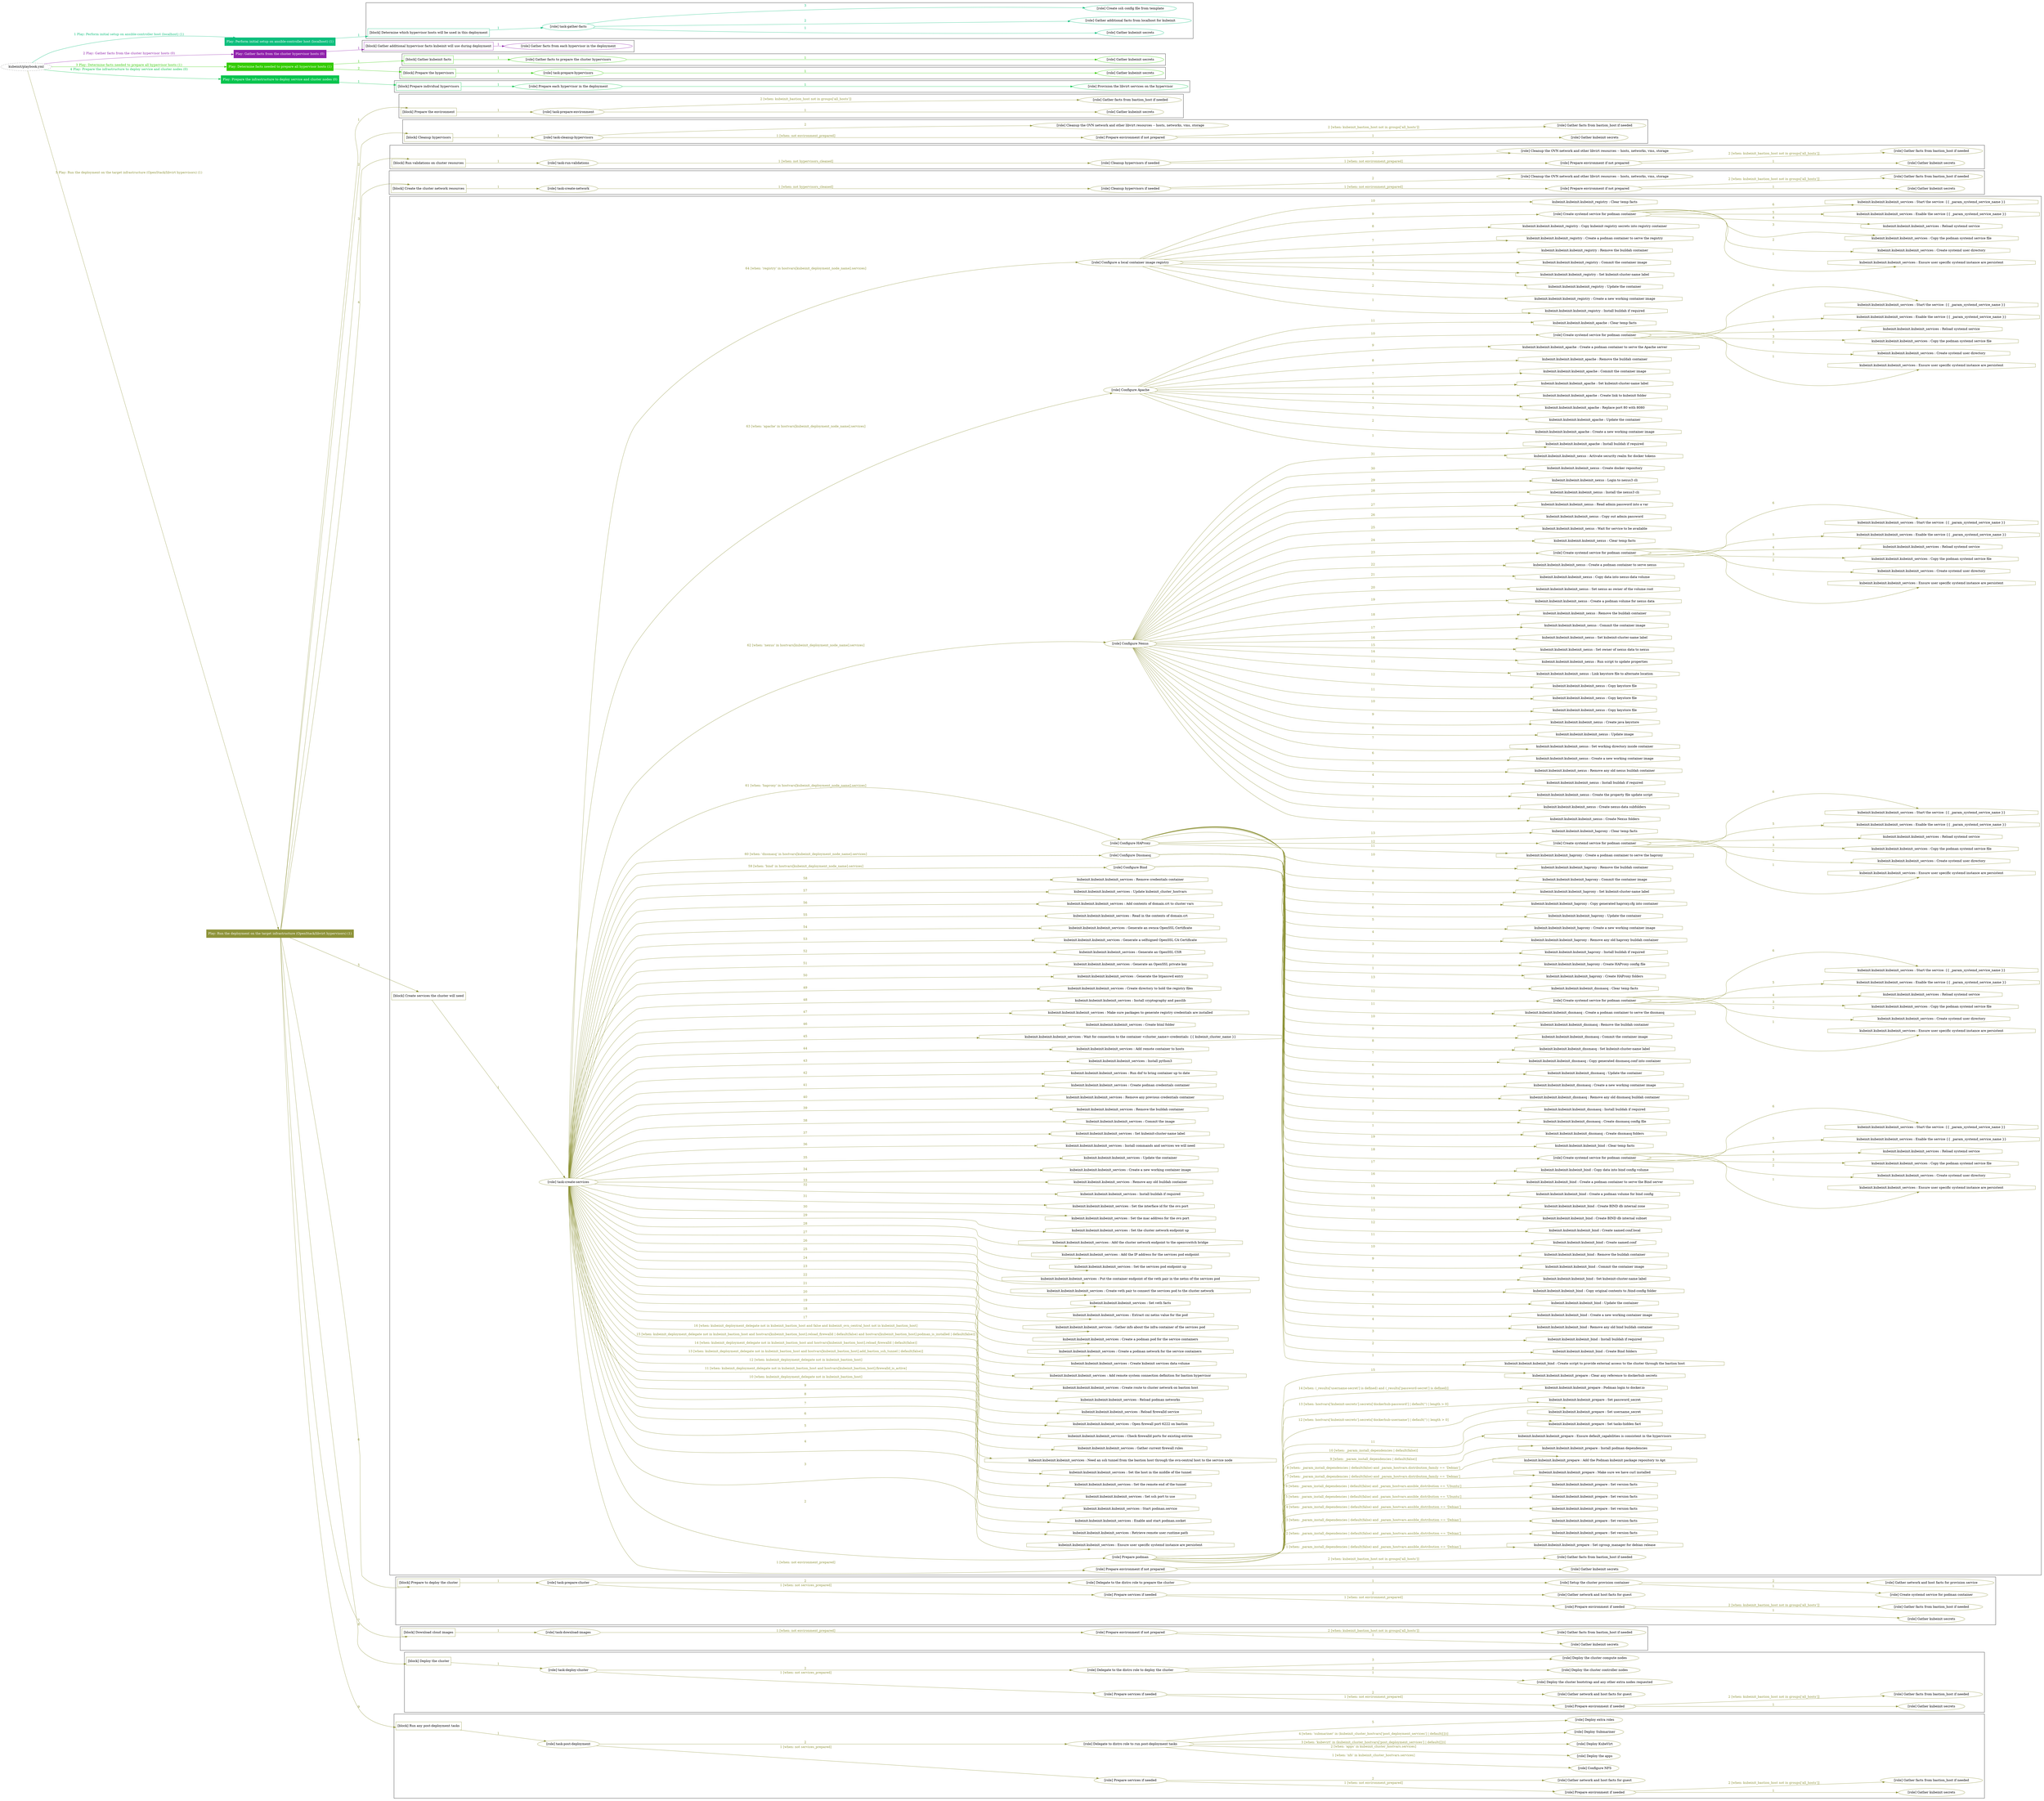 digraph {
	graph [concentrate=true ordering=in rankdir=LR ratio=fill]
	edge [esep=5 sep=10]
	"kubeinit/playbook.yml" [URL="/home/runner/work/kubeinit/kubeinit/kubeinit/playbook.yml" id=playbook_1904db97 style=dotted]
	"kubeinit/playbook.yml" -> play_b7eca786 [label="1 Play: Perform initial setup on ansible-controller host (localhost) (1)" color="#0dbf7d" fontcolor="#0dbf7d" id=edge_play_b7eca786 labeltooltip="1 Play: Perform initial setup on ansible-controller host (localhost) (1)" tooltip="1 Play: Perform initial setup on ansible-controller host (localhost) (1)"]
	subgraph "Play: Perform initial setup on ansible-controller host (localhost) (1)" {
		play_b7eca786 [label="Play: Perform initial setup on ansible-controller host (localhost) (1)" URL="/home/runner/work/kubeinit/kubeinit/kubeinit/playbook.yml" color="#0dbf7d" fontcolor="#ffffff" id=play_b7eca786 shape=box style=filled tooltip=localhost]
		play_b7eca786 -> block_6cfd6b0e [label=1 color="#0dbf7d" fontcolor="#0dbf7d" id=edge_block_6cfd6b0e labeltooltip=1 tooltip=1]
		subgraph cluster_block_6cfd6b0e {
			block_6cfd6b0e [label="[block] Determine which hypervisor hosts will be used in this deployment" URL="/home/runner/work/kubeinit/kubeinit/kubeinit/playbook.yml" color="#0dbf7d" id=block_6cfd6b0e labeltooltip="Determine which hypervisor hosts will be used in this deployment" shape=box tooltip="Determine which hypervisor hosts will be used in this deployment"]
			block_6cfd6b0e -> role_43eb794d [label="1 " color="#0dbf7d" fontcolor="#0dbf7d" id=edge_role_43eb794d labeltooltip="1 " tooltip="1 "]
			subgraph "task-gather-facts" {
				role_43eb794d [label="[role] task-gather-facts" URL="/home/runner/work/kubeinit/kubeinit/kubeinit/playbook.yml" color="#0dbf7d" id=role_43eb794d tooltip="task-gather-facts"]
				role_43eb794d -> role_25d6d851 [label="1 " color="#0dbf7d" fontcolor="#0dbf7d" id=edge_role_25d6d851 labeltooltip="1 " tooltip="1 "]
				subgraph "Gather kubeinit secrets" {
					role_25d6d851 [label="[role] Gather kubeinit secrets" URL="/home/runner/.ansible/collections/ansible_collections/kubeinit/kubeinit/roles/kubeinit_prepare/tasks/build_hypervisors_group.yml" color="#0dbf7d" id=role_25d6d851 tooltip="Gather kubeinit secrets"]
				}
				role_43eb794d -> role_14f8fc85 [label="2 " color="#0dbf7d" fontcolor="#0dbf7d" id=edge_role_14f8fc85 labeltooltip="2 " tooltip="2 "]
				subgraph "Gather additional facts from localhost for kubeinit" {
					role_14f8fc85 [label="[role] Gather additional facts from localhost for kubeinit" URL="/home/runner/.ansible/collections/ansible_collections/kubeinit/kubeinit/roles/kubeinit_prepare/tasks/build_hypervisors_group.yml" color="#0dbf7d" id=role_14f8fc85 tooltip="Gather additional facts from localhost for kubeinit"]
				}
				role_43eb794d -> role_fc8d1c2a [label="3 " color="#0dbf7d" fontcolor="#0dbf7d" id=edge_role_fc8d1c2a labeltooltip="3 " tooltip="3 "]
				subgraph "Create ssh config file from template" {
					role_fc8d1c2a [label="[role] Create ssh config file from template" URL="/home/runner/.ansible/collections/ansible_collections/kubeinit/kubeinit/roles/kubeinit_prepare/tasks/build_hypervisors_group.yml" color="#0dbf7d" id=role_fc8d1c2a tooltip="Create ssh config file from template"]
				}
			}
		}
	}
	"kubeinit/playbook.yml" -> play_bf29efa3 [label="2 Play: Gather facts from the cluster hypervisor hosts (0)" color="#8f21ab" fontcolor="#8f21ab" id=edge_play_bf29efa3 labeltooltip="2 Play: Gather facts from the cluster hypervisor hosts (0)" tooltip="2 Play: Gather facts from the cluster hypervisor hosts (0)"]
	subgraph "Play: Gather facts from the cluster hypervisor hosts (0)" {
		play_bf29efa3 [label="Play: Gather facts from the cluster hypervisor hosts (0)" URL="/home/runner/work/kubeinit/kubeinit/kubeinit/playbook.yml" color="#8f21ab" fontcolor="#ffffff" id=play_bf29efa3 shape=box style=filled tooltip="Play: Gather facts from the cluster hypervisor hosts (0)"]
		play_bf29efa3 -> block_fcd7cd78 [label=1 color="#8f21ab" fontcolor="#8f21ab" id=edge_block_fcd7cd78 labeltooltip=1 tooltip=1]
		subgraph cluster_block_fcd7cd78 {
			block_fcd7cd78 [label="[block] Gather additional hypervisor facts kubeinit will use during deployment" URL="/home/runner/work/kubeinit/kubeinit/kubeinit/playbook.yml" color="#8f21ab" id=block_fcd7cd78 labeltooltip="Gather additional hypervisor facts kubeinit will use during deployment" shape=box tooltip="Gather additional hypervisor facts kubeinit will use during deployment"]
			block_fcd7cd78 -> role_dcaceaf0 [label="1 " color="#8f21ab" fontcolor="#8f21ab" id=edge_role_dcaceaf0 labeltooltip="1 " tooltip="1 "]
			subgraph "Gather facts from each hypervisor in the deployment" {
				role_dcaceaf0 [label="[role] Gather facts from each hypervisor in the deployment" URL="/home/runner/work/kubeinit/kubeinit/kubeinit/playbook.yml" color="#8f21ab" id=role_dcaceaf0 tooltip="Gather facts from each hypervisor in the deployment"]
			}
		}
	}
	"kubeinit/playbook.yml" -> play_72dedcf0 [label="3 Play: Determine facts needed to prepare all hypervisor hosts (1)" color="#32cb01" fontcolor="#32cb01" id=edge_play_72dedcf0 labeltooltip="3 Play: Determine facts needed to prepare all hypervisor hosts (1)" tooltip="3 Play: Determine facts needed to prepare all hypervisor hosts (1)"]
	subgraph "Play: Determine facts needed to prepare all hypervisor hosts (1)" {
		play_72dedcf0 [label="Play: Determine facts needed to prepare all hypervisor hosts (1)" URL="/home/runner/work/kubeinit/kubeinit/kubeinit/playbook.yml" color="#32cb01" fontcolor="#ffffff" id=play_72dedcf0 shape=box style=filled tooltip=localhost]
		play_72dedcf0 -> block_38e342bf [label=1 color="#32cb01" fontcolor="#32cb01" id=edge_block_38e342bf labeltooltip=1 tooltip=1]
		subgraph cluster_block_38e342bf {
			block_38e342bf [label="[block] Gather kubeinit facts" URL="/home/runner/work/kubeinit/kubeinit/kubeinit/playbook.yml" color="#32cb01" id=block_38e342bf labeltooltip="Gather kubeinit facts" shape=box tooltip="Gather kubeinit facts"]
			block_38e342bf -> role_7dfd667b [label="1 " color="#32cb01" fontcolor="#32cb01" id=edge_role_7dfd667b labeltooltip="1 " tooltip="1 "]
			subgraph "Gather facts to prepare the cluster hypervisors" {
				role_7dfd667b [label="[role] Gather facts to prepare the cluster hypervisors" URL="/home/runner/work/kubeinit/kubeinit/kubeinit/playbook.yml" color="#32cb01" id=role_7dfd667b tooltip="Gather facts to prepare the cluster hypervisors"]
				role_7dfd667b -> role_05930e60 [label="1 " color="#32cb01" fontcolor="#32cb01" id=edge_role_05930e60 labeltooltip="1 " tooltip="1 "]
				subgraph "Gather kubeinit secrets" {
					role_05930e60 [label="[role] Gather kubeinit secrets" URL="/home/runner/.ansible/collections/ansible_collections/kubeinit/kubeinit/roles/kubeinit_prepare/tasks/gather_kubeinit_facts.yml" color="#32cb01" id=role_05930e60 tooltip="Gather kubeinit secrets"]
				}
			}
		}
		play_72dedcf0 -> block_c2ce3539 [label=2 color="#32cb01" fontcolor="#32cb01" id=edge_block_c2ce3539 labeltooltip=2 tooltip=2]
		subgraph cluster_block_c2ce3539 {
			block_c2ce3539 [label="[block] Prepare the hypervisors" URL="/home/runner/work/kubeinit/kubeinit/kubeinit/playbook.yml" color="#32cb01" id=block_c2ce3539 labeltooltip="Prepare the hypervisors" shape=box tooltip="Prepare the hypervisors"]
			block_c2ce3539 -> role_f3c62759 [label="1 " color="#32cb01" fontcolor="#32cb01" id=edge_role_f3c62759 labeltooltip="1 " tooltip="1 "]
			subgraph "task-prepare-hypervisors" {
				role_f3c62759 [label="[role] task-prepare-hypervisors" URL="/home/runner/work/kubeinit/kubeinit/kubeinit/playbook.yml" color="#32cb01" id=role_f3c62759 tooltip="task-prepare-hypervisors"]
				role_f3c62759 -> role_700bbfa2 [label="1 " color="#32cb01" fontcolor="#32cb01" id=edge_role_700bbfa2 labeltooltip="1 " tooltip="1 "]
				subgraph "Gather kubeinit secrets" {
					role_700bbfa2 [label="[role] Gather kubeinit secrets" URL="/home/runner/.ansible/collections/ansible_collections/kubeinit/kubeinit/roles/kubeinit_prepare/tasks/gather_kubeinit_facts.yml" color="#32cb01" id=role_700bbfa2 tooltip="Gather kubeinit secrets"]
				}
			}
		}
	}
	"kubeinit/playbook.yml" -> play_d33fe211 [label="4 Play: Prepare the infrastructure to deploy service and cluster nodes (0)" color="#08c44e" fontcolor="#08c44e" id=edge_play_d33fe211 labeltooltip="4 Play: Prepare the infrastructure to deploy service and cluster nodes (0)" tooltip="4 Play: Prepare the infrastructure to deploy service and cluster nodes (0)"]
	subgraph "Play: Prepare the infrastructure to deploy service and cluster nodes (0)" {
		play_d33fe211 [label="Play: Prepare the infrastructure to deploy service and cluster nodes (0)" URL="/home/runner/work/kubeinit/kubeinit/kubeinit/playbook.yml" color="#08c44e" fontcolor="#ffffff" id=play_d33fe211 shape=box style=filled tooltip="Play: Prepare the infrastructure to deploy service and cluster nodes (0)"]
		play_d33fe211 -> block_c03a97e5 [label=1 color="#08c44e" fontcolor="#08c44e" id=edge_block_c03a97e5 labeltooltip=1 tooltip=1]
		subgraph cluster_block_c03a97e5 {
			block_c03a97e5 [label="[block] Prepare individual hypervisors" URL="/home/runner/work/kubeinit/kubeinit/kubeinit/playbook.yml" color="#08c44e" id=block_c03a97e5 labeltooltip="Prepare individual hypervisors" shape=box tooltip="Prepare individual hypervisors"]
			block_c03a97e5 -> role_b73f6e49 [label="1 " color="#08c44e" fontcolor="#08c44e" id=edge_role_b73f6e49 labeltooltip="1 " tooltip="1 "]
			subgraph "Prepare each hypervisor in the deployment" {
				role_b73f6e49 [label="[role] Prepare each hypervisor in the deployment" URL="/home/runner/work/kubeinit/kubeinit/kubeinit/playbook.yml" color="#08c44e" id=role_b73f6e49 tooltip="Prepare each hypervisor in the deployment"]
				role_b73f6e49 -> role_89a17fcd [label="1 " color="#08c44e" fontcolor="#08c44e" id=edge_role_89a17fcd labeltooltip="1 " tooltip="1 "]
				subgraph "Provision the libvirt services on the hypervisor" {
					role_89a17fcd [label="[role] Provision the libvirt services on the hypervisor" URL="/home/runner/.ansible/collections/ansible_collections/kubeinit/kubeinit/roles/kubeinit_prepare/tasks/prepare_hypervisor.yml" color="#08c44e" id=role_89a17fcd tooltip="Provision the libvirt services on the hypervisor"]
				}
			}
		}
	}
	"kubeinit/playbook.yml" -> play_5a0d75e8 [label="5 Play: Run the deployment on the target infrastructure (OpenStack/libvirt hypervisors) (1)" color="#8e9339" fontcolor="#8e9339" id=edge_play_5a0d75e8 labeltooltip="5 Play: Run the deployment on the target infrastructure (OpenStack/libvirt hypervisors) (1)" tooltip="5 Play: Run the deployment on the target infrastructure (OpenStack/libvirt hypervisors) (1)"]
	subgraph "Play: Run the deployment on the target infrastructure (OpenStack/libvirt hypervisors) (1)" {
		play_5a0d75e8 [label="Play: Run the deployment on the target infrastructure (OpenStack/libvirt hypervisors) (1)" URL="/home/runner/work/kubeinit/kubeinit/kubeinit/playbook.yml" color="#8e9339" fontcolor="#ffffff" id=play_5a0d75e8 shape=box style=filled tooltip=localhost]
		play_5a0d75e8 -> block_0ff4cd78 [label=1 color="#8e9339" fontcolor="#8e9339" id=edge_block_0ff4cd78 labeltooltip=1 tooltip=1]
		subgraph cluster_block_0ff4cd78 {
			block_0ff4cd78 [label="[block] Prepare the environment" URL="/home/runner/work/kubeinit/kubeinit/kubeinit/playbook.yml" color="#8e9339" id=block_0ff4cd78 labeltooltip="Prepare the environment" shape=box tooltip="Prepare the environment"]
			block_0ff4cd78 -> role_00ba08a1 [label="1 " color="#8e9339" fontcolor="#8e9339" id=edge_role_00ba08a1 labeltooltip="1 " tooltip="1 "]
			subgraph "task-prepare-environment" {
				role_00ba08a1 [label="[role] task-prepare-environment" URL="/home/runner/work/kubeinit/kubeinit/kubeinit/playbook.yml" color="#8e9339" id=role_00ba08a1 tooltip="task-prepare-environment"]
				role_00ba08a1 -> role_4b5576d8 [label="1 " color="#8e9339" fontcolor="#8e9339" id=edge_role_4b5576d8 labeltooltip="1 " tooltip="1 "]
				subgraph "Gather kubeinit secrets" {
					role_4b5576d8 [label="[role] Gather kubeinit secrets" URL="/home/runner/.ansible/collections/ansible_collections/kubeinit/kubeinit/roles/kubeinit_prepare/tasks/gather_kubeinit_facts.yml" color="#8e9339" id=role_4b5576d8 tooltip="Gather kubeinit secrets"]
				}
				role_00ba08a1 -> role_8ff37d12 [label="2 [when: kubeinit_bastion_host not in groups['all_hosts']]" color="#8e9339" fontcolor="#8e9339" id=edge_role_8ff37d12 labeltooltip="2 [when: kubeinit_bastion_host not in groups['all_hosts']]" tooltip="2 [when: kubeinit_bastion_host not in groups['all_hosts']]"]
				subgraph "Gather facts from bastion_host if needed" {
					role_8ff37d12 [label="[role] Gather facts from bastion_host if needed" URL="/home/runner/.ansible/collections/ansible_collections/kubeinit/kubeinit/roles/kubeinit_prepare/tasks/main.yml" color="#8e9339" id=role_8ff37d12 tooltip="Gather facts from bastion_host if needed"]
				}
			}
		}
		play_5a0d75e8 -> block_e8556fac [label=2 color="#8e9339" fontcolor="#8e9339" id=edge_block_e8556fac labeltooltip=2 tooltip=2]
		subgraph cluster_block_e8556fac {
			block_e8556fac [label="[block] Cleanup hypervisors" URL="/home/runner/work/kubeinit/kubeinit/kubeinit/playbook.yml" color="#8e9339" id=block_e8556fac labeltooltip="Cleanup hypervisors" shape=box tooltip="Cleanup hypervisors"]
			block_e8556fac -> role_7dbe3fe9 [label="1 " color="#8e9339" fontcolor="#8e9339" id=edge_role_7dbe3fe9 labeltooltip="1 " tooltip="1 "]
			subgraph "task-cleanup-hypervisors" {
				role_7dbe3fe9 [label="[role] task-cleanup-hypervisors" URL="/home/runner/work/kubeinit/kubeinit/kubeinit/playbook.yml" color="#8e9339" id=role_7dbe3fe9 tooltip="task-cleanup-hypervisors"]
				role_7dbe3fe9 -> role_f6fe1776 [label="1 [when: not environment_prepared]" color="#8e9339" fontcolor="#8e9339" id=edge_role_f6fe1776 labeltooltip="1 [when: not environment_prepared]" tooltip="1 [when: not environment_prepared]"]
				subgraph "Prepare environment if not prepared" {
					role_f6fe1776 [label="[role] Prepare environment if not prepared" URL="/home/runner/.ansible/collections/ansible_collections/kubeinit/kubeinit/roles/kubeinit_libvirt/tasks/cleanup_hypervisors.yml" color="#8e9339" id=role_f6fe1776 tooltip="Prepare environment if not prepared"]
					role_f6fe1776 -> role_c15d3377 [label="1 " color="#8e9339" fontcolor="#8e9339" id=edge_role_c15d3377 labeltooltip="1 " tooltip="1 "]
					subgraph "Gather kubeinit secrets" {
						role_c15d3377 [label="[role] Gather kubeinit secrets" URL="/home/runner/.ansible/collections/ansible_collections/kubeinit/kubeinit/roles/kubeinit_prepare/tasks/gather_kubeinit_facts.yml" color="#8e9339" id=role_c15d3377 tooltip="Gather kubeinit secrets"]
					}
					role_f6fe1776 -> role_4c95337e [label="2 [when: kubeinit_bastion_host not in groups['all_hosts']]" color="#8e9339" fontcolor="#8e9339" id=edge_role_4c95337e labeltooltip="2 [when: kubeinit_bastion_host not in groups['all_hosts']]" tooltip="2 [when: kubeinit_bastion_host not in groups['all_hosts']]"]
					subgraph "Gather facts from bastion_host if needed" {
						role_4c95337e [label="[role] Gather facts from bastion_host if needed" URL="/home/runner/.ansible/collections/ansible_collections/kubeinit/kubeinit/roles/kubeinit_prepare/tasks/main.yml" color="#8e9339" id=role_4c95337e tooltip="Gather facts from bastion_host if needed"]
					}
				}
				role_7dbe3fe9 -> role_b6aa41b3 [label="2 " color="#8e9339" fontcolor="#8e9339" id=edge_role_b6aa41b3 labeltooltip="2 " tooltip="2 "]
				subgraph "Cleanup the OVN network and other libvirt resources -- hosts, networks, vms, storage" {
					role_b6aa41b3 [label="[role] Cleanup the OVN network and other libvirt resources -- hosts, networks, vms, storage" URL="/home/runner/.ansible/collections/ansible_collections/kubeinit/kubeinit/roles/kubeinit_libvirt/tasks/cleanup_hypervisors.yml" color="#8e9339" id=role_b6aa41b3 tooltip="Cleanup the OVN network and other libvirt resources -- hosts, networks, vms, storage"]
				}
			}
		}
		play_5a0d75e8 -> block_0f7b5255 [label=3 color="#8e9339" fontcolor="#8e9339" id=edge_block_0f7b5255 labeltooltip=3 tooltip=3]
		subgraph cluster_block_0f7b5255 {
			block_0f7b5255 [label="[block] Run validations on cluster resources" URL="/home/runner/work/kubeinit/kubeinit/kubeinit/playbook.yml" color="#8e9339" id=block_0f7b5255 labeltooltip="Run validations on cluster resources" shape=box tooltip="Run validations on cluster resources"]
			block_0f7b5255 -> role_dfb733fe [label="1 " color="#8e9339" fontcolor="#8e9339" id=edge_role_dfb733fe labeltooltip="1 " tooltip="1 "]
			subgraph "task-run-validations" {
				role_dfb733fe [label="[role] task-run-validations" URL="/home/runner/work/kubeinit/kubeinit/kubeinit/playbook.yml" color="#8e9339" id=role_dfb733fe tooltip="task-run-validations"]
				role_dfb733fe -> role_46ffccb0 [label="1 [when: not hypervisors_cleaned]" color="#8e9339" fontcolor="#8e9339" id=edge_role_46ffccb0 labeltooltip="1 [when: not hypervisors_cleaned]" tooltip="1 [when: not hypervisors_cleaned]"]
				subgraph "Cleanup hypervisors if needed" {
					role_46ffccb0 [label="[role] Cleanup hypervisors if needed" URL="/home/runner/.ansible/collections/ansible_collections/kubeinit/kubeinit/roles/kubeinit_validations/tasks/main.yml" color="#8e9339" id=role_46ffccb0 tooltip="Cleanup hypervisors if needed"]
					role_46ffccb0 -> role_6d2ee717 [label="1 [when: not environment_prepared]" color="#8e9339" fontcolor="#8e9339" id=edge_role_6d2ee717 labeltooltip="1 [when: not environment_prepared]" tooltip="1 [when: not environment_prepared]"]
					subgraph "Prepare environment if not prepared" {
						role_6d2ee717 [label="[role] Prepare environment if not prepared" URL="/home/runner/.ansible/collections/ansible_collections/kubeinit/kubeinit/roles/kubeinit_libvirt/tasks/cleanup_hypervisors.yml" color="#8e9339" id=role_6d2ee717 tooltip="Prepare environment if not prepared"]
						role_6d2ee717 -> role_461eb300 [label="1 " color="#8e9339" fontcolor="#8e9339" id=edge_role_461eb300 labeltooltip="1 " tooltip="1 "]
						subgraph "Gather kubeinit secrets" {
							role_461eb300 [label="[role] Gather kubeinit secrets" URL="/home/runner/.ansible/collections/ansible_collections/kubeinit/kubeinit/roles/kubeinit_prepare/tasks/gather_kubeinit_facts.yml" color="#8e9339" id=role_461eb300 tooltip="Gather kubeinit secrets"]
						}
						role_6d2ee717 -> role_02949dbd [label="2 [when: kubeinit_bastion_host not in groups['all_hosts']]" color="#8e9339" fontcolor="#8e9339" id=edge_role_02949dbd labeltooltip="2 [when: kubeinit_bastion_host not in groups['all_hosts']]" tooltip="2 [when: kubeinit_bastion_host not in groups['all_hosts']]"]
						subgraph "Gather facts from bastion_host if needed" {
							role_02949dbd [label="[role] Gather facts from bastion_host if needed" URL="/home/runner/.ansible/collections/ansible_collections/kubeinit/kubeinit/roles/kubeinit_prepare/tasks/main.yml" color="#8e9339" id=role_02949dbd tooltip="Gather facts from bastion_host if needed"]
						}
					}
					role_46ffccb0 -> role_220c6b3a [label="2 " color="#8e9339" fontcolor="#8e9339" id=edge_role_220c6b3a labeltooltip="2 " tooltip="2 "]
					subgraph "Cleanup the OVN network and other libvirt resources -- hosts, networks, vms, storage" {
						role_220c6b3a [label="[role] Cleanup the OVN network and other libvirt resources -- hosts, networks, vms, storage" URL="/home/runner/.ansible/collections/ansible_collections/kubeinit/kubeinit/roles/kubeinit_libvirt/tasks/cleanup_hypervisors.yml" color="#8e9339" id=role_220c6b3a tooltip="Cleanup the OVN network and other libvirt resources -- hosts, networks, vms, storage"]
					}
				}
			}
		}
		play_5a0d75e8 -> block_9a9a9308 [label=4 color="#8e9339" fontcolor="#8e9339" id=edge_block_9a9a9308 labeltooltip=4 tooltip=4]
		subgraph cluster_block_9a9a9308 {
			block_9a9a9308 [label="[block] Create the cluster network resources" URL="/home/runner/work/kubeinit/kubeinit/kubeinit/playbook.yml" color="#8e9339" id=block_9a9a9308 labeltooltip="Create the cluster network resources" shape=box tooltip="Create the cluster network resources"]
			block_9a9a9308 -> role_4109d1d5 [label="1 " color="#8e9339" fontcolor="#8e9339" id=edge_role_4109d1d5 labeltooltip="1 " tooltip="1 "]
			subgraph "task-create-network" {
				role_4109d1d5 [label="[role] task-create-network" URL="/home/runner/work/kubeinit/kubeinit/kubeinit/playbook.yml" color="#8e9339" id=role_4109d1d5 tooltip="task-create-network"]
				role_4109d1d5 -> role_ea7b5e9c [label="1 [when: not hypervisors_cleaned]" color="#8e9339" fontcolor="#8e9339" id=edge_role_ea7b5e9c labeltooltip="1 [when: not hypervisors_cleaned]" tooltip="1 [when: not hypervisors_cleaned]"]
				subgraph "Cleanup hypervisors if needed" {
					role_ea7b5e9c [label="[role] Cleanup hypervisors if needed" URL="/home/runner/.ansible/collections/ansible_collections/kubeinit/kubeinit/roles/kubeinit_libvirt/tasks/create_network.yml" color="#8e9339" id=role_ea7b5e9c tooltip="Cleanup hypervisors if needed"]
					role_ea7b5e9c -> role_df785911 [label="1 [when: not environment_prepared]" color="#8e9339" fontcolor="#8e9339" id=edge_role_df785911 labeltooltip="1 [when: not environment_prepared]" tooltip="1 [when: not environment_prepared]"]
					subgraph "Prepare environment if not prepared" {
						role_df785911 [label="[role] Prepare environment if not prepared" URL="/home/runner/.ansible/collections/ansible_collections/kubeinit/kubeinit/roles/kubeinit_libvirt/tasks/cleanup_hypervisors.yml" color="#8e9339" id=role_df785911 tooltip="Prepare environment if not prepared"]
						role_df785911 -> role_490277c6 [label="1 " color="#8e9339" fontcolor="#8e9339" id=edge_role_490277c6 labeltooltip="1 " tooltip="1 "]
						subgraph "Gather kubeinit secrets" {
							role_490277c6 [label="[role] Gather kubeinit secrets" URL="/home/runner/.ansible/collections/ansible_collections/kubeinit/kubeinit/roles/kubeinit_prepare/tasks/gather_kubeinit_facts.yml" color="#8e9339" id=role_490277c6 tooltip="Gather kubeinit secrets"]
						}
						role_df785911 -> role_35c182d5 [label="2 [when: kubeinit_bastion_host not in groups['all_hosts']]" color="#8e9339" fontcolor="#8e9339" id=edge_role_35c182d5 labeltooltip="2 [when: kubeinit_bastion_host not in groups['all_hosts']]" tooltip="2 [when: kubeinit_bastion_host not in groups['all_hosts']]"]
						subgraph "Gather facts from bastion_host if needed" {
							role_35c182d5 [label="[role] Gather facts from bastion_host if needed" URL="/home/runner/.ansible/collections/ansible_collections/kubeinit/kubeinit/roles/kubeinit_prepare/tasks/main.yml" color="#8e9339" id=role_35c182d5 tooltip="Gather facts from bastion_host if needed"]
						}
					}
					role_ea7b5e9c -> role_38d0bf6e [label="2 " color="#8e9339" fontcolor="#8e9339" id=edge_role_38d0bf6e labeltooltip="2 " tooltip="2 "]
					subgraph "Cleanup the OVN network and other libvirt resources -- hosts, networks, vms, storage" {
						role_38d0bf6e [label="[role] Cleanup the OVN network and other libvirt resources -- hosts, networks, vms, storage" URL="/home/runner/.ansible/collections/ansible_collections/kubeinit/kubeinit/roles/kubeinit_libvirt/tasks/cleanup_hypervisors.yml" color="#8e9339" id=role_38d0bf6e tooltip="Cleanup the OVN network and other libvirt resources -- hosts, networks, vms, storage"]
					}
				}
			}
		}
		play_5a0d75e8 -> block_012229ca [label=5 color="#8e9339" fontcolor="#8e9339" id=edge_block_012229ca labeltooltip=5 tooltip=5]
		subgraph cluster_block_012229ca {
			block_012229ca [label="[block] Create services the cluster will need" URL="/home/runner/work/kubeinit/kubeinit/kubeinit/playbook.yml" color="#8e9339" id=block_012229ca labeltooltip="Create services the cluster will need" shape=box tooltip="Create services the cluster will need"]
			block_012229ca -> role_2fcf3628 [label="1 " color="#8e9339" fontcolor="#8e9339" id=edge_role_2fcf3628 labeltooltip="1 " tooltip="1 "]
			subgraph "task-create-services" {
				role_2fcf3628 [label="[role] task-create-services" URL="/home/runner/work/kubeinit/kubeinit/kubeinit/playbook.yml" color="#8e9339" id=role_2fcf3628 tooltip="task-create-services"]
				role_2fcf3628 -> role_3225d5d3 [label="1 [when: not environment_prepared]" color="#8e9339" fontcolor="#8e9339" id=edge_role_3225d5d3 labeltooltip="1 [when: not environment_prepared]" tooltip="1 [when: not environment_prepared]"]
				subgraph "Prepare environment if not prepared" {
					role_3225d5d3 [label="[role] Prepare environment if not prepared" URL="/home/runner/.ansible/collections/ansible_collections/kubeinit/kubeinit/roles/kubeinit_services/tasks/main.yml" color="#8e9339" id=role_3225d5d3 tooltip="Prepare environment if not prepared"]
					role_3225d5d3 -> role_332f38fb [label="1 " color="#8e9339" fontcolor="#8e9339" id=edge_role_332f38fb labeltooltip="1 " tooltip="1 "]
					subgraph "Gather kubeinit secrets" {
						role_332f38fb [label="[role] Gather kubeinit secrets" URL="/home/runner/.ansible/collections/ansible_collections/kubeinit/kubeinit/roles/kubeinit_prepare/tasks/gather_kubeinit_facts.yml" color="#8e9339" id=role_332f38fb tooltip="Gather kubeinit secrets"]
					}
					role_3225d5d3 -> role_72052eb9 [label="2 [when: kubeinit_bastion_host not in groups['all_hosts']]" color="#8e9339" fontcolor="#8e9339" id=edge_role_72052eb9 labeltooltip="2 [when: kubeinit_bastion_host not in groups['all_hosts']]" tooltip="2 [when: kubeinit_bastion_host not in groups['all_hosts']]"]
					subgraph "Gather facts from bastion_host if needed" {
						role_72052eb9 [label="[role] Gather facts from bastion_host if needed" URL="/home/runner/.ansible/collections/ansible_collections/kubeinit/kubeinit/roles/kubeinit_prepare/tasks/main.yml" color="#8e9339" id=role_72052eb9 tooltip="Gather facts from bastion_host if needed"]
					}
				}
				role_2fcf3628 -> role_d21b8b9d [label="2 " color="#8e9339" fontcolor="#8e9339" id=edge_role_d21b8b9d labeltooltip="2 " tooltip="2 "]
				subgraph "Prepare podman" {
					role_d21b8b9d [label="[role] Prepare podman" URL="/home/runner/.ansible/collections/ansible_collections/kubeinit/kubeinit/roles/kubeinit_services/tasks/00_create_service_pod.yml" color="#8e9339" id=role_d21b8b9d tooltip="Prepare podman"]
					task_aead4139 [label="kubeinit.kubeinit.kubeinit_prepare : Set cgroup_manager for debian release" URL="/home/runner/.ansible/collections/ansible_collections/kubeinit/kubeinit/roles/kubeinit_prepare/tasks/prepare_podman.yml" color="#8e9339" id=task_aead4139 shape=octagon tooltip="kubeinit.kubeinit.kubeinit_prepare : Set cgroup_manager for debian release"]
					role_d21b8b9d -> task_aead4139 [label="1 [when: _param_install_dependencies | default(false) and _param_hostvars.ansible_distribution == 'Debian']" color="#8e9339" fontcolor="#8e9339" id=edge_task_aead4139 labeltooltip="1 [when: _param_install_dependencies | default(false) and _param_hostvars.ansible_distribution == 'Debian']" tooltip="1 [when: _param_install_dependencies | default(false) and _param_hostvars.ansible_distribution == 'Debian']"]
					task_55a8d59f [label="kubeinit.kubeinit.kubeinit_prepare : Set version facts" URL="/home/runner/.ansible/collections/ansible_collections/kubeinit/kubeinit/roles/kubeinit_prepare/tasks/prepare_podman.yml" color="#8e9339" id=task_55a8d59f shape=octagon tooltip="kubeinit.kubeinit.kubeinit_prepare : Set version facts"]
					role_d21b8b9d -> task_55a8d59f [label="2 [when: _param_install_dependencies | default(false) and _param_hostvars.ansible_distribution == 'Debian']" color="#8e9339" fontcolor="#8e9339" id=edge_task_55a8d59f labeltooltip="2 [when: _param_install_dependencies | default(false) and _param_hostvars.ansible_distribution == 'Debian']" tooltip="2 [when: _param_install_dependencies | default(false) and _param_hostvars.ansible_distribution == 'Debian']"]
					task_073d9f5c [label="kubeinit.kubeinit.kubeinit_prepare : Set version facts" URL="/home/runner/.ansible/collections/ansible_collections/kubeinit/kubeinit/roles/kubeinit_prepare/tasks/prepare_podman.yml" color="#8e9339" id=task_073d9f5c shape=octagon tooltip="kubeinit.kubeinit.kubeinit_prepare : Set version facts"]
					role_d21b8b9d -> task_073d9f5c [label="3 [when: _param_install_dependencies | default(false) and _param_hostvars.ansible_distribution == 'Debian']" color="#8e9339" fontcolor="#8e9339" id=edge_task_073d9f5c labeltooltip="3 [when: _param_install_dependencies | default(false) and _param_hostvars.ansible_distribution == 'Debian']" tooltip="3 [when: _param_install_dependencies | default(false) and _param_hostvars.ansible_distribution == 'Debian']"]
					task_4cc96b57 [label="kubeinit.kubeinit.kubeinit_prepare : Set version facts" URL="/home/runner/.ansible/collections/ansible_collections/kubeinit/kubeinit/roles/kubeinit_prepare/tasks/prepare_podman.yml" color="#8e9339" id=task_4cc96b57 shape=octagon tooltip="kubeinit.kubeinit.kubeinit_prepare : Set version facts"]
					role_d21b8b9d -> task_4cc96b57 [label="4 [when: _param_install_dependencies | default(false) and _param_hostvars.ansible_distribution == 'Debian']" color="#8e9339" fontcolor="#8e9339" id=edge_task_4cc96b57 labeltooltip="4 [when: _param_install_dependencies | default(false) and _param_hostvars.ansible_distribution == 'Debian']" tooltip="4 [when: _param_install_dependencies | default(false) and _param_hostvars.ansible_distribution == 'Debian']"]
					task_c933fe94 [label="kubeinit.kubeinit.kubeinit_prepare : Set version facts" URL="/home/runner/.ansible/collections/ansible_collections/kubeinit/kubeinit/roles/kubeinit_prepare/tasks/prepare_podman.yml" color="#8e9339" id=task_c933fe94 shape=octagon tooltip="kubeinit.kubeinit.kubeinit_prepare : Set version facts"]
					role_d21b8b9d -> task_c933fe94 [label="5 [when: _param_install_dependencies | default(false) and _param_hostvars.ansible_distribution == 'Ubuntu']" color="#8e9339" fontcolor="#8e9339" id=edge_task_c933fe94 labeltooltip="5 [when: _param_install_dependencies | default(false) and _param_hostvars.ansible_distribution == 'Ubuntu']" tooltip="5 [when: _param_install_dependencies | default(false) and _param_hostvars.ansible_distribution == 'Ubuntu']"]
					task_e8db64ee [label="kubeinit.kubeinit.kubeinit_prepare : Set version facts" URL="/home/runner/.ansible/collections/ansible_collections/kubeinit/kubeinit/roles/kubeinit_prepare/tasks/prepare_podman.yml" color="#8e9339" id=task_e8db64ee shape=octagon tooltip="kubeinit.kubeinit.kubeinit_prepare : Set version facts"]
					role_d21b8b9d -> task_e8db64ee [label="6 [when: _param_install_dependencies | default(false) and _param_hostvars.ansible_distribution == 'Ubuntu']" color="#8e9339" fontcolor="#8e9339" id=edge_task_e8db64ee labeltooltip="6 [when: _param_install_dependencies | default(false) and _param_hostvars.ansible_distribution == 'Ubuntu']" tooltip="6 [when: _param_install_dependencies | default(false) and _param_hostvars.ansible_distribution == 'Ubuntu']"]
					task_1ba601ed [label="kubeinit.kubeinit.kubeinit_prepare : Make sure we have curl installed" URL="/home/runner/.ansible/collections/ansible_collections/kubeinit/kubeinit/roles/kubeinit_prepare/tasks/prepare_podman.yml" color="#8e9339" id=task_1ba601ed shape=octagon tooltip="kubeinit.kubeinit.kubeinit_prepare : Make sure we have curl installed"]
					role_d21b8b9d -> task_1ba601ed [label="7 [when: _param_install_dependencies | default(false) and _param_hostvars.distribution_family == 'Debian']" color="#8e9339" fontcolor="#8e9339" id=edge_task_1ba601ed labeltooltip="7 [when: _param_install_dependencies | default(false) and _param_hostvars.distribution_family == 'Debian']" tooltip="7 [when: _param_install_dependencies | default(false) and _param_hostvars.distribution_family == 'Debian']"]
					task_f459d1cb [label="kubeinit.kubeinit.kubeinit_prepare : Add the Podman kubeinit package repository to Apt" URL="/home/runner/.ansible/collections/ansible_collections/kubeinit/kubeinit/roles/kubeinit_prepare/tasks/prepare_podman.yml" color="#8e9339" id=task_f459d1cb shape=octagon tooltip="kubeinit.kubeinit.kubeinit_prepare : Add the Podman kubeinit package repository to Apt"]
					role_d21b8b9d -> task_f459d1cb [label="8 [when: _param_install_dependencies | default(false) and _param_hostvars.distribution_family == 'Debian']" color="#8e9339" fontcolor="#8e9339" id=edge_task_f459d1cb labeltooltip="8 [when: _param_install_dependencies | default(false) and _param_hostvars.distribution_family == 'Debian']" tooltip="8 [when: _param_install_dependencies | default(false) and _param_hostvars.distribution_family == 'Debian']"]
					task_2bb3e896 [label="kubeinit.kubeinit.kubeinit_prepare : Install podman dependencies" URL="/home/runner/.ansible/collections/ansible_collections/kubeinit/kubeinit/roles/kubeinit_prepare/tasks/prepare_podman.yml" color="#8e9339" id=task_2bb3e896 shape=octagon tooltip="kubeinit.kubeinit.kubeinit_prepare : Install podman dependencies"]
					role_d21b8b9d -> task_2bb3e896 [label="9 [when: _param_install_dependencies | default(false)]" color="#8e9339" fontcolor="#8e9339" id=edge_task_2bb3e896 labeltooltip="9 [when: _param_install_dependencies | default(false)]" tooltip="9 [when: _param_install_dependencies | default(false)]"]
					task_00d74b44 [label="kubeinit.kubeinit.kubeinit_prepare : Ensure default_capabilities is consistent in the hypervisors" URL="/home/runner/.ansible/collections/ansible_collections/kubeinit/kubeinit/roles/kubeinit_prepare/tasks/prepare_podman.yml" color="#8e9339" id=task_00d74b44 shape=octagon tooltip="kubeinit.kubeinit.kubeinit_prepare : Ensure default_capabilities is consistent in the hypervisors"]
					role_d21b8b9d -> task_00d74b44 [label="10 [when: _param_install_dependencies | default(false)]" color="#8e9339" fontcolor="#8e9339" id=edge_task_00d74b44 labeltooltip="10 [when: _param_install_dependencies | default(false)]" tooltip="10 [when: _param_install_dependencies | default(false)]"]
					task_9382fa3c [label="kubeinit.kubeinit.kubeinit_prepare : Set tasks-hidden fact" URL="/home/runner/.ansible/collections/ansible_collections/kubeinit/kubeinit/roles/kubeinit_prepare/tasks/prepare_podman.yml" color="#8e9339" id=task_9382fa3c shape=octagon tooltip="kubeinit.kubeinit.kubeinit_prepare : Set tasks-hidden fact"]
					role_d21b8b9d -> task_9382fa3c [label="11 " color="#8e9339" fontcolor="#8e9339" id=edge_task_9382fa3c labeltooltip="11 " tooltip="11 "]
					task_73d56b55 [label="kubeinit.kubeinit.kubeinit_prepare : Set username_secret" URL="/home/runner/.ansible/collections/ansible_collections/kubeinit/kubeinit/roles/kubeinit_prepare/tasks/prepare_podman.yml" color="#8e9339" id=task_73d56b55 shape=octagon tooltip="kubeinit.kubeinit.kubeinit_prepare : Set username_secret"]
					role_d21b8b9d -> task_73d56b55 [label="12 [when: hostvars['kubeinit-secrets'].secrets['dockerhub-username'] | default('') | length > 0]" color="#8e9339" fontcolor="#8e9339" id=edge_task_73d56b55 labeltooltip="12 [when: hostvars['kubeinit-secrets'].secrets['dockerhub-username'] | default('') | length > 0]" tooltip="12 [when: hostvars['kubeinit-secrets'].secrets['dockerhub-username'] | default('') | length > 0]"]
					task_19957cc7 [label="kubeinit.kubeinit.kubeinit_prepare : Set password_secret" URL="/home/runner/.ansible/collections/ansible_collections/kubeinit/kubeinit/roles/kubeinit_prepare/tasks/prepare_podman.yml" color="#8e9339" id=task_19957cc7 shape=octagon tooltip="kubeinit.kubeinit.kubeinit_prepare : Set password_secret"]
					role_d21b8b9d -> task_19957cc7 [label="13 [when: hostvars['kubeinit-secrets'].secrets['dockerhub-password'] | default('') | length > 0]" color="#8e9339" fontcolor="#8e9339" id=edge_task_19957cc7 labeltooltip="13 [when: hostvars['kubeinit-secrets'].secrets['dockerhub-password'] | default('') | length > 0]" tooltip="13 [when: hostvars['kubeinit-secrets'].secrets['dockerhub-password'] | default('') | length > 0]"]
					task_f88b4353 [label="kubeinit.kubeinit.kubeinit_prepare : Podman login to docker.io" URL="/home/runner/.ansible/collections/ansible_collections/kubeinit/kubeinit/roles/kubeinit_prepare/tasks/prepare_podman.yml" color="#8e9339" id=task_f88b4353 shape=octagon tooltip="kubeinit.kubeinit.kubeinit_prepare : Podman login to docker.io"]
					role_d21b8b9d -> task_f88b4353 [label="14 [when: (_results['username-secret'] is defined) and (_results['password-secret'] is defined)]" color="#8e9339" fontcolor="#8e9339" id=edge_task_f88b4353 labeltooltip="14 [when: (_results['username-secret'] is defined) and (_results['password-secret'] is defined)]" tooltip="14 [when: (_results['username-secret'] is defined) and (_results['password-secret'] is defined)]"]
					task_6ec85af7 [label="kubeinit.kubeinit.kubeinit_prepare : Clear any reference to dockerhub secrets" URL="/home/runner/.ansible/collections/ansible_collections/kubeinit/kubeinit/roles/kubeinit_prepare/tasks/prepare_podman.yml" color="#8e9339" id=task_6ec85af7 shape=octagon tooltip="kubeinit.kubeinit.kubeinit_prepare : Clear any reference to dockerhub secrets"]
					role_d21b8b9d -> task_6ec85af7 [label="15 " color="#8e9339" fontcolor="#8e9339" id=edge_task_6ec85af7 labeltooltip="15 " tooltip="15 "]
				}
				task_43ce2178 [label="kubeinit.kubeinit.kubeinit_services : Ensure user specific systemd instance are persistent" URL="/home/runner/.ansible/collections/ansible_collections/kubeinit/kubeinit/roles/kubeinit_services/tasks/00_create_service_pod.yml" color="#8e9339" id=task_43ce2178 shape=octagon tooltip="kubeinit.kubeinit.kubeinit_services : Ensure user specific systemd instance are persistent"]
				role_2fcf3628 -> task_43ce2178 [label="3 " color="#8e9339" fontcolor="#8e9339" id=edge_task_43ce2178 labeltooltip="3 " tooltip="3 "]
				task_830871f9 [label="kubeinit.kubeinit.kubeinit_services : Retrieve remote user runtime path" URL="/home/runner/.ansible/collections/ansible_collections/kubeinit/kubeinit/roles/kubeinit_services/tasks/00_create_service_pod.yml" color="#8e9339" id=task_830871f9 shape=octagon tooltip="kubeinit.kubeinit.kubeinit_services : Retrieve remote user runtime path"]
				role_2fcf3628 -> task_830871f9 [label="4 " color="#8e9339" fontcolor="#8e9339" id=edge_task_830871f9 labeltooltip="4 " tooltip="4 "]
				task_449cc125 [label="kubeinit.kubeinit.kubeinit_services : Enable and start podman.socket" URL="/home/runner/.ansible/collections/ansible_collections/kubeinit/kubeinit/roles/kubeinit_services/tasks/00_create_service_pod.yml" color="#8e9339" id=task_449cc125 shape=octagon tooltip="kubeinit.kubeinit.kubeinit_services : Enable and start podman.socket"]
				role_2fcf3628 -> task_449cc125 [label="5 " color="#8e9339" fontcolor="#8e9339" id=edge_task_449cc125 labeltooltip="5 " tooltip="5 "]
				task_48063465 [label="kubeinit.kubeinit.kubeinit_services : Start podman.service" URL="/home/runner/.ansible/collections/ansible_collections/kubeinit/kubeinit/roles/kubeinit_services/tasks/00_create_service_pod.yml" color="#8e9339" id=task_48063465 shape=octagon tooltip="kubeinit.kubeinit.kubeinit_services : Start podman.service"]
				role_2fcf3628 -> task_48063465 [label="6 " color="#8e9339" fontcolor="#8e9339" id=edge_task_48063465 labeltooltip="6 " tooltip="6 "]
				task_c70ee7b5 [label="kubeinit.kubeinit.kubeinit_services : Set ssh port to use" URL="/home/runner/.ansible/collections/ansible_collections/kubeinit/kubeinit/roles/kubeinit_services/tasks/00_create_service_pod.yml" color="#8e9339" id=task_c70ee7b5 shape=octagon tooltip="kubeinit.kubeinit.kubeinit_services : Set ssh port to use"]
				role_2fcf3628 -> task_c70ee7b5 [label="7 " color="#8e9339" fontcolor="#8e9339" id=edge_task_c70ee7b5 labeltooltip="7 " tooltip="7 "]
				task_78b16759 [label="kubeinit.kubeinit.kubeinit_services : Set the remote end of the tunnel" URL="/home/runner/.ansible/collections/ansible_collections/kubeinit/kubeinit/roles/kubeinit_services/tasks/00_create_service_pod.yml" color="#8e9339" id=task_78b16759 shape=octagon tooltip="kubeinit.kubeinit.kubeinit_services : Set the remote end of the tunnel"]
				role_2fcf3628 -> task_78b16759 [label="8 " color="#8e9339" fontcolor="#8e9339" id=edge_task_78b16759 labeltooltip="8 " tooltip="8 "]
				task_0a10fb7e [label="kubeinit.kubeinit.kubeinit_services : Set the host in the middle of the tunnel" URL="/home/runner/.ansible/collections/ansible_collections/kubeinit/kubeinit/roles/kubeinit_services/tasks/00_create_service_pod.yml" color="#8e9339" id=task_0a10fb7e shape=octagon tooltip="kubeinit.kubeinit.kubeinit_services : Set the host in the middle of the tunnel"]
				role_2fcf3628 -> task_0a10fb7e [label="9 " color="#8e9339" fontcolor="#8e9339" id=edge_task_0a10fb7e labeltooltip="9 " tooltip="9 "]
				task_367d2db5 [label="kubeinit.kubeinit.kubeinit_services : Need an ssh tunnel from the bastion host through the ovn-central host to the service node" URL="/home/runner/.ansible/collections/ansible_collections/kubeinit/kubeinit/roles/kubeinit_services/tasks/00_create_service_pod.yml" color="#8e9339" id=task_367d2db5 shape=octagon tooltip="kubeinit.kubeinit.kubeinit_services : Need an ssh tunnel from the bastion host through the ovn-central host to the service node"]
				role_2fcf3628 -> task_367d2db5 [label="10 [when: kubeinit_deployment_delegate not in kubeinit_bastion_host]" color="#8e9339" fontcolor="#8e9339" id=edge_task_367d2db5 labeltooltip="10 [when: kubeinit_deployment_delegate not in kubeinit_bastion_host]" tooltip="10 [when: kubeinit_deployment_delegate not in kubeinit_bastion_host]"]
				task_3598ca08 [label="kubeinit.kubeinit.kubeinit_services : Gather current firewall rules" URL="/home/runner/.ansible/collections/ansible_collections/kubeinit/kubeinit/roles/kubeinit_services/tasks/00_create_service_pod.yml" color="#8e9339" id=task_3598ca08 shape=octagon tooltip="kubeinit.kubeinit.kubeinit_services : Gather current firewall rules"]
				role_2fcf3628 -> task_3598ca08 [label="11 [when: kubeinit_deployment_delegate not in kubeinit_bastion_host and hostvars[kubeinit_bastion_host].firewalld_is_active]" color="#8e9339" fontcolor="#8e9339" id=edge_task_3598ca08 labeltooltip="11 [when: kubeinit_deployment_delegate not in kubeinit_bastion_host and hostvars[kubeinit_bastion_host].firewalld_is_active]" tooltip="11 [when: kubeinit_deployment_delegate not in kubeinit_bastion_host and hostvars[kubeinit_bastion_host].firewalld_is_active]"]
				task_a00c45d6 [label="kubeinit.kubeinit.kubeinit_services : Check firewalld ports for existing entries" URL="/home/runner/.ansible/collections/ansible_collections/kubeinit/kubeinit/roles/kubeinit_services/tasks/00_create_service_pod.yml" color="#8e9339" id=task_a00c45d6 shape=octagon tooltip="kubeinit.kubeinit.kubeinit_services : Check firewalld ports for existing entries"]
				role_2fcf3628 -> task_a00c45d6 [label="12 [when: kubeinit_deployment_delegate not in kubeinit_bastion_host]" color="#8e9339" fontcolor="#8e9339" id=edge_task_a00c45d6 labeltooltip="12 [when: kubeinit_deployment_delegate not in kubeinit_bastion_host]" tooltip="12 [when: kubeinit_deployment_delegate not in kubeinit_bastion_host]"]
				task_ed748bd5 [label="kubeinit.kubeinit.kubeinit_services : Open firewall port 6222 on bastion" URL="/home/runner/.ansible/collections/ansible_collections/kubeinit/kubeinit/roles/kubeinit_services/tasks/00_create_service_pod.yml" color="#8e9339" id=task_ed748bd5 shape=octagon tooltip="kubeinit.kubeinit.kubeinit_services : Open firewall port 6222 on bastion"]
				role_2fcf3628 -> task_ed748bd5 [label="13 [when: kubeinit_deployment_delegate not in kubeinit_bastion_host and hostvars[kubeinit_bastion_host].add_bastion_ssh_tunnel | default(false)]" color="#8e9339" fontcolor="#8e9339" id=edge_task_ed748bd5 labeltooltip="13 [when: kubeinit_deployment_delegate not in kubeinit_bastion_host and hostvars[kubeinit_bastion_host].add_bastion_ssh_tunnel | default(false)]" tooltip="13 [when: kubeinit_deployment_delegate not in kubeinit_bastion_host and hostvars[kubeinit_bastion_host].add_bastion_ssh_tunnel | default(false)]"]
				task_b1bb9f04 [label="kubeinit.kubeinit.kubeinit_services : Reload firewalld service" URL="/home/runner/.ansible/collections/ansible_collections/kubeinit/kubeinit/roles/kubeinit_services/tasks/00_create_service_pod.yml" color="#8e9339" id=task_b1bb9f04 shape=octagon tooltip="kubeinit.kubeinit.kubeinit_services : Reload firewalld service"]
				role_2fcf3628 -> task_b1bb9f04 [label="14 [when: kubeinit_deployment_delegate not in kubeinit_bastion_host and hostvars[kubeinit_bastion_host].reload_firewalld | default(false)]" color="#8e9339" fontcolor="#8e9339" id=edge_task_b1bb9f04 labeltooltip="14 [when: kubeinit_deployment_delegate not in kubeinit_bastion_host and hostvars[kubeinit_bastion_host].reload_firewalld | default(false)]" tooltip="14 [when: kubeinit_deployment_delegate not in kubeinit_bastion_host and hostvars[kubeinit_bastion_host].reload_firewalld | default(false)]"]
				task_0f1e737b [label="kubeinit.kubeinit.kubeinit_services : Reload podman networks" URL="/home/runner/.ansible/collections/ansible_collections/kubeinit/kubeinit/roles/kubeinit_services/tasks/00_create_service_pod.yml" color="#8e9339" id=task_0f1e737b shape=octagon tooltip="kubeinit.kubeinit.kubeinit_services : Reload podman networks"]
				role_2fcf3628 -> task_0f1e737b [label="15 [when: kubeinit_deployment_delegate not in kubeinit_bastion_host and hostvars[kubeinit_bastion_host].reload_firewalld | default(false) and hostvars[kubeinit_bastion_host].podman_is_installed | default(false)]" color="#8e9339" fontcolor="#8e9339" id=edge_task_0f1e737b labeltooltip="15 [when: kubeinit_deployment_delegate not in kubeinit_bastion_host and hostvars[kubeinit_bastion_host].reload_firewalld | default(false) and hostvars[kubeinit_bastion_host].podman_is_installed | default(false)]" tooltip="15 [when: kubeinit_deployment_delegate not in kubeinit_bastion_host and hostvars[kubeinit_bastion_host].reload_firewalld | default(false) and hostvars[kubeinit_bastion_host].podman_is_installed | default(false)]"]
				task_19b1bd2c [label="kubeinit.kubeinit.kubeinit_services : Create route to cluster network on bastion host" URL="/home/runner/.ansible/collections/ansible_collections/kubeinit/kubeinit/roles/kubeinit_services/tasks/00_create_service_pod.yml" color="#8e9339" id=task_19b1bd2c shape=octagon tooltip="kubeinit.kubeinit.kubeinit_services : Create route to cluster network on bastion host"]
				role_2fcf3628 -> task_19b1bd2c [label="16 [when: kubeinit_deployment_delegate not in kubeinit_bastion_host and false and kubeinit_ovn_central_host not in kubeinit_bastion_host]" color="#8e9339" fontcolor="#8e9339" id=edge_task_19b1bd2c labeltooltip="16 [when: kubeinit_deployment_delegate not in kubeinit_bastion_host and false and kubeinit_ovn_central_host not in kubeinit_bastion_host]" tooltip="16 [when: kubeinit_deployment_delegate not in kubeinit_bastion_host and false and kubeinit_ovn_central_host not in kubeinit_bastion_host]"]
				task_ad38a7ea [label="kubeinit.kubeinit.kubeinit_services : Add remote system connection definition for bastion hypervisor" URL="/home/runner/.ansible/collections/ansible_collections/kubeinit/kubeinit/roles/kubeinit_services/tasks/00_create_service_pod.yml" color="#8e9339" id=task_ad38a7ea shape=octagon tooltip="kubeinit.kubeinit.kubeinit_services : Add remote system connection definition for bastion hypervisor"]
				role_2fcf3628 -> task_ad38a7ea [label="17 " color="#8e9339" fontcolor="#8e9339" id=edge_task_ad38a7ea labeltooltip="17 " tooltip="17 "]
				task_fd856aae [label="kubeinit.kubeinit.kubeinit_services : Create kubeinit services data volume" URL="/home/runner/.ansible/collections/ansible_collections/kubeinit/kubeinit/roles/kubeinit_services/tasks/00_create_service_pod.yml" color="#8e9339" id=task_fd856aae shape=octagon tooltip="kubeinit.kubeinit.kubeinit_services : Create kubeinit services data volume"]
				role_2fcf3628 -> task_fd856aae [label="18 " color="#8e9339" fontcolor="#8e9339" id=edge_task_fd856aae labeltooltip="18 " tooltip="18 "]
				task_210df1ec [label="kubeinit.kubeinit.kubeinit_services : Create a podman network for the service containers" URL="/home/runner/.ansible/collections/ansible_collections/kubeinit/kubeinit/roles/kubeinit_services/tasks/00_create_service_pod.yml" color="#8e9339" id=task_210df1ec shape=octagon tooltip="kubeinit.kubeinit.kubeinit_services : Create a podman network for the service containers"]
				role_2fcf3628 -> task_210df1ec [label="19 " color="#8e9339" fontcolor="#8e9339" id=edge_task_210df1ec labeltooltip="19 " tooltip="19 "]
				task_37435fce [label="kubeinit.kubeinit.kubeinit_services : Create a podman pod for the service containers" URL="/home/runner/.ansible/collections/ansible_collections/kubeinit/kubeinit/roles/kubeinit_services/tasks/00_create_service_pod.yml" color="#8e9339" id=task_37435fce shape=octagon tooltip="kubeinit.kubeinit.kubeinit_services : Create a podman pod for the service containers"]
				role_2fcf3628 -> task_37435fce [label="20 " color="#8e9339" fontcolor="#8e9339" id=edge_task_37435fce labeltooltip="20 " tooltip="20 "]
				task_bfc2b063 [label="kubeinit.kubeinit.kubeinit_services : Gather info about the infra container of the services pod" URL="/home/runner/.ansible/collections/ansible_collections/kubeinit/kubeinit/roles/kubeinit_services/tasks/00_create_service_pod.yml" color="#8e9339" id=task_bfc2b063 shape=octagon tooltip="kubeinit.kubeinit.kubeinit_services : Gather info about the infra container of the services pod"]
				role_2fcf3628 -> task_bfc2b063 [label="21 " color="#8e9339" fontcolor="#8e9339" id=edge_task_bfc2b063 labeltooltip="21 " tooltip="21 "]
				task_8d7ad756 [label="kubeinit.kubeinit.kubeinit_services : Extract cni netns value for the pod" URL="/home/runner/.ansible/collections/ansible_collections/kubeinit/kubeinit/roles/kubeinit_services/tasks/00_create_service_pod.yml" color="#8e9339" id=task_8d7ad756 shape=octagon tooltip="kubeinit.kubeinit.kubeinit_services : Extract cni netns value for the pod"]
				role_2fcf3628 -> task_8d7ad756 [label="22 " color="#8e9339" fontcolor="#8e9339" id=edge_task_8d7ad756 labeltooltip="22 " tooltip="22 "]
				task_8e6aabb1 [label="kubeinit.kubeinit.kubeinit_services : Set veth facts" URL="/home/runner/.ansible/collections/ansible_collections/kubeinit/kubeinit/roles/kubeinit_services/tasks/00_create_service_pod.yml" color="#8e9339" id=task_8e6aabb1 shape=octagon tooltip="kubeinit.kubeinit.kubeinit_services : Set veth facts"]
				role_2fcf3628 -> task_8e6aabb1 [label="23 " color="#8e9339" fontcolor="#8e9339" id=edge_task_8e6aabb1 labeltooltip="23 " tooltip="23 "]
				task_30addccd [label="kubeinit.kubeinit.kubeinit_services : Create veth pair to connect the services pod to the cluster network" URL="/home/runner/.ansible/collections/ansible_collections/kubeinit/kubeinit/roles/kubeinit_services/tasks/00_create_service_pod.yml" color="#8e9339" id=task_30addccd shape=octagon tooltip="kubeinit.kubeinit.kubeinit_services : Create veth pair to connect the services pod to the cluster network"]
				role_2fcf3628 -> task_30addccd [label="24 " color="#8e9339" fontcolor="#8e9339" id=edge_task_30addccd labeltooltip="24 " tooltip="24 "]
				task_55ff6c62 [label="kubeinit.kubeinit.kubeinit_services : Put the container endpoint of the veth pair in the netns of the services pod" URL="/home/runner/.ansible/collections/ansible_collections/kubeinit/kubeinit/roles/kubeinit_services/tasks/00_create_service_pod.yml" color="#8e9339" id=task_55ff6c62 shape=octagon tooltip="kubeinit.kubeinit.kubeinit_services : Put the container endpoint of the veth pair in the netns of the services pod"]
				role_2fcf3628 -> task_55ff6c62 [label="25 " color="#8e9339" fontcolor="#8e9339" id=edge_task_55ff6c62 labeltooltip="25 " tooltip="25 "]
				task_9330d07a [label="kubeinit.kubeinit.kubeinit_services : Set the services pod endpoint up" URL="/home/runner/.ansible/collections/ansible_collections/kubeinit/kubeinit/roles/kubeinit_services/tasks/00_create_service_pod.yml" color="#8e9339" id=task_9330d07a shape=octagon tooltip="kubeinit.kubeinit.kubeinit_services : Set the services pod endpoint up"]
				role_2fcf3628 -> task_9330d07a [label="26 " color="#8e9339" fontcolor="#8e9339" id=edge_task_9330d07a labeltooltip="26 " tooltip="26 "]
				task_32e1aa58 [label="kubeinit.kubeinit.kubeinit_services : Add the IP address for the services pod endpoint" URL="/home/runner/.ansible/collections/ansible_collections/kubeinit/kubeinit/roles/kubeinit_services/tasks/00_create_service_pod.yml" color="#8e9339" id=task_32e1aa58 shape=octagon tooltip="kubeinit.kubeinit.kubeinit_services : Add the IP address for the services pod endpoint"]
				role_2fcf3628 -> task_32e1aa58 [label="27 " color="#8e9339" fontcolor="#8e9339" id=edge_task_32e1aa58 labeltooltip="27 " tooltip="27 "]
				task_9cac8786 [label="kubeinit.kubeinit.kubeinit_services : Add the cluster network endpoint to the openvswitch bridge" URL="/home/runner/.ansible/collections/ansible_collections/kubeinit/kubeinit/roles/kubeinit_services/tasks/00_create_service_pod.yml" color="#8e9339" id=task_9cac8786 shape=octagon tooltip="kubeinit.kubeinit.kubeinit_services : Add the cluster network endpoint to the openvswitch bridge"]
				role_2fcf3628 -> task_9cac8786 [label="28 " color="#8e9339" fontcolor="#8e9339" id=edge_task_9cac8786 labeltooltip="28 " tooltip="28 "]
				task_4f83deda [label="kubeinit.kubeinit.kubeinit_services : Set the cluster network endpoint up" URL="/home/runner/.ansible/collections/ansible_collections/kubeinit/kubeinit/roles/kubeinit_services/tasks/00_create_service_pod.yml" color="#8e9339" id=task_4f83deda shape=octagon tooltip="kubeinit.kubeinit.kubeinit_services : Set the cluster network endpoint up"]
				role_2fcf3628 -> task_4f83deda [label="29 " color="#8e9339" fontcolor="#8e9339" id=edge_task_4f83deda labeltooltip="29 " tooltip="29 "]
				task_83b925c5 [label="kubeinit.kubeinit.kubeinit_services : Set the mac address for the ovs port" URL="/home/runner/.ansible/collections/ansible_collections/kubeinit/kubeinit/roles/kubeinit_services/tasks/00_create_service_pod.yml" color="#8e9339" id=task_83b925c5 shape=octagon tooltip="kubeinit.kubeinit.kubeinit_services : Set the mac address for the ovs port"]
				role_2fcf3628 -> task_83b925c5 [label="30 " color="#8e9339" fontcolor="#8e9339" id=edge_task_83b925c5 labeltooltip="30 " tooltip="30 "]
				task_3a68f4a3 [label="kubeinit.kubeinit.kubeinit_services : Set the interface id for the ovs port" URL="/home/runner/.ansible/collections/ansible_collections/kubeinit/kubeinit/roles/kubeinit_services/tasks/00_create_service_pod.yml" color="#8e9339" id=task_3a68f4a3 shape=octagon tooltip="kubeinit.kubeinit.kubeinit_services : Set the interface id for the ovs port"]
				role_2fcf3628 -> task_3a68f4a3 [label="31 " color="#8e9339" fontcolor="#8e9339" id=edge_task_3a68f4a3 labeltooltip="31 " tooltip="31 "]
				task_de898c50 [label="kubeinit.kubeinit.kubeinit_services : Install buildah if required" URL="/home/runner/.ansible/collections/ansible_collections/kubeinit/kubeinit/roles/kubeinit_services/tasks/prepare_credentials.yml" color="#8e9339" id=task_de898c50 shape=octagon tooltip="kubeinit.kubeinit.kubeinit_services : Install buildah if required"]
				role_2fcf3628 -> task_de898c50 [label="32 " color="#8e9339" fontcolor="#8e9339" id=edge_task_de898c50 labeltooltip="32 " tooltip="32 "]
				task_7545d937 [label="kubeinit.kubeinit.kubeinit_services : Remove any old buildah container" URL="/home/runner/.ansible/collections/ansible_collections/kubeinit/kubeinit/roles/kubeinit_services/tasks/prepare_credentials.yml" color="#8e9339" id=task_7545d937 shape=octagon tooltip="kubeinit.kubeinit.kubeinit_services : Remove any old buildah container"]
				role_2fcf3628 -> task_7545d937 [label="33 " color="#8e9339" fontcolor="#8e9339" id=edge_task_7545d937 labeltooltip="33 " tooltip="33 "]
				task_8630ea27 [label="kubeinit.kubeinit.kubeinit_services : Create a new working container image" URL="/home/runner/.ansible/collections/ansible_collections/kubeinit/kubeinit/roles/kubeinit_services/tasks/prepare_credentials.yml" color="#8e9339" id=task_8630ea27 shape=octagon tooltip="kubeinit.kubeinit.kubeinit_services : Create a new working container image"]
				role_2fcf3628 -> task_8630ea27 [label="34 " color="#8e9339" fontcolor="#8e9339" id=edge_task_8630ea27 labeltooltip="34 " tooltip="34 "]
				task_c090df5d [label="kubeinit.kubeinit.kubeinit_services : Update the container" URL="/home/runner/.ansible/collections/ansible_collections/kubeinit/kubeinit/roles/kubeinit_services/tasks/prepare_credentials.yml" color="#8e9339" id=task_c090df5d shape=octagon tooltip="kubeinit.kubeinit.kubeinit_services : Update the container"]
				role_2fcf3628 -> task_c090df5d [label="35 " color="#8e9339" fontcolor="#8e9339" id=edge_task_c090df5d labeltooltip="35 " tooltip="35 "]
				task_06d8917c [label="kubeinit.kubeinit.kubeinit_services : Install commands and services we will need" URL="/home/runner/.ansible/collections/ansible_collections/kubeinit/kubeinit/roles/kubeinit_services/tasks/prepare_credentials.yml" color="#8e9339" id=task_06d8917c shape=octagon tooltip="kubeinit.kubeinit.kubeinit_services : Install commands and services we will need"]
				role_2fcf3628 -> task_06d8917c [label="36 " color="#8e9339" fontcolor="#8e9339" id=edge_task_06d8917c labeltooltip="36 " tooltip="36 "]
				task_f51a83cf [label="kubeinit.kubeinit.kubeinit_services : Set kubeinit-cluster-name label" URL="/home/runner/.ansible/collections/ansible_collections/kubeinit/kubeinit/roles/kubeinit_services/tasks/prepare_credentials.yml" color="#8e9339" id=task_f51a83cf shape=octagon tooltip="kubeinit.kubeinit.kubeinit_services : Set kubeinit-cluster-name label"]
				role_2fcf3628 -> task_f51a83cf [label="37 " color="#8e9339" fontcolor="#8e9339" id=edge_task_f51a83cf labeltooltip="37 " tooltip="37 "]
				task_89f42cbc [label="kubeinit.kubeinit.kubeinit_services : Commit the image" URL="/home/runner/.ansible/collections/ansible_collections/kubeinit/kubeinit/roles/kubeinit_services/tasks/prepare_credentials.yml" color="#8e9339" id=task_89f42cbc shape=octagon tooltip="kubeinit.kubeinit.kubeinit_services : Commit the image"]
				role_2fcf3628 -> task_89f42cbc [label="38 " color="#8e9339" fontcolor="#8e9339" id=edge_task_89f42cbc labeltooltip="38 " tooltip="38 "]
				task_5476ee03 [label="kubeinit.kubeinit.kubeinit_services : Remove the buildah container" URL="/home/runner/.ansible/collections/ansible_collections/kubeinit/kubeinit/roles/kubeinit_services/tasks/prepare_credentials.yml" color="#8e9339" id=task_5476ee03 shape=octagon tooltip="kubeinit.kubeinit.kubeinit_services : Remove the buildah container"]
				role_2fcf3628 -> task_5476ee03 [label="39 " color="#8e9339" fontcolor="#8e9339" id=edge_task_5476ee03 labeltooltip="39 " tooltip="39 "]
				task_55741dd5 [label="kubeinit.kubeinit.kubeinit_services : Remove any previous credentials container" URL="/home/runner/.ansible/collections/ansible_collections/kubeinit/kubeinit/roles/kubeinit_services/tasks/prepare_credentials.yml" color="#8e9339" id=task_55741dd5 shape=octagon tooltip="kubeinit.kubeinit.kubeinit_services : Remove any previous credentials container"]
				role_2fcf3628 -> task_55741dd5 [label="40 " color="#8e9339" fontcolor="#8e9339" id=edge_task_55741dd5 labeltooltip="40 " tooltip="40 "]
				task_1be25e31 [label="kubeinit.kubeinit.kubeinit_services : Create podman credentials container" URL="/home/runner/.ansible/collections/ansible_collections/kubeinit/kubeinit/roles/kubeinit_services/tasks/prepare_credentials.yml" color="#8e9339" id=task_1be25e31 shape=octagon tooltip="kubeinit.kubeinit.kubeinit_services : Create podman credentials container"]
				role_2fcf3628 -> task_1be25e31 [label="41 " color="#8e9339" fontcolor="#8e9339" id=edge_task_1be25e31 labeltooltip="41 " tooltip="41 "]
				task_ef4fc5cc [label="kubeinit.kubeinit.kubeinit_services : Run dnf to bring container up to date" URL="/home/runner/.ansible/collections/ansible_collections/kubeinit/kubeinit/roles/kubeinit_services/tasks/prepare_credentials.yml" color="#8e9339" id=task_ef4fc5cc shape=octagon tooltip="kubeinit.kubeinit.kubeinit_services : Run dnf to bring container up to date"]
				role_2fcf3628 -> task_ef4fc5cc [label="42 " color="#8e9339" fontcolor="#8e9339" id=edge_task_ef4fc5cc labeltooltip="42 " tooltip="42 "]
				task_62569feb [label="kubeinit.kubeinit.kubeinit_services : Install python3" URL="/home/runner/.ansible/collections/ansible_collections/kubeinit/kubeinit/roles/kubeinit_services/tasks/prepare_credentials.yml" color="#8e9339" id=task_62569feb shape=octagon tooltip="kubeinit.kubeinit.kubeinit_services : Install python3"]
				role_2fcf3628 -> task_62569feb [label="43 " color="#8e9339" fontcolor="#8e9339" id=edge_task_62569feb labeltooltip="43 " tooltip="43 "]
				task_aa48c8a7 [label="kubeinit.kubeinit.kubeinit_services : Add remote container to hosts" URL="/home/runner/.ansible/collections/ansible_collections/kubeinit/kubeinit/roles/kubeinit_services/tasks/prepare_credentials.yml" color="#8e9339" id=task_aa48c8a7 shape=octagon tooltip="kubeinit.kubeinit.kubeinit_services : Add remote container to hosts"]
				role_2fcf3628 -> task_aa48c8a7 [label="44 " color="#8e9339" fontcolor="#8e9339" id=edge_task_aa48c8a7 labeltooltip="44 " tooltip="44 "]
				task_64e0b72c [label="kubeinit.kubeinit.kubeinit_services : Wait for connection to the container <cluster_name>-credentials: {{ kubeinit_cluster_name }}" URL="/home/runner/.ansible/collections/ansible_collections/kubeinit/kubeinit/roles/kubeinit_services/tasks/prepare_credentials.yml" color="#8e9339" id=task_64e0b72c shape=octagon tooltip="kubeinit.kubeinit.kubeinit_services : Wait for connection to the container <cluster_name>-credentials: {{ kubeinit_cluster_name }}"]
				role_2fcf3628 -> task_64e0b72c [label="45 " color="#8e9339" fontcolor="#8e9339" id=edge_task_64e0b72c labeltooltip="45 " tooltip="45 "]
				task_8148576a [label="kubeinit.kubeinit.kubeinit_services : Create html folder" URL="/home/runner/.ansible/collections/ansible_collections/kubeinit/kubeinit/roles/kubeinit_services/tasks/prepare_credentials.yml" color="#8e9339" id=task_8148576a shape=octagon tooltip="kubeinit.kubeinit.kubeinit_services : Create html folder"]
				role_2fcf3628 -> task_8148576a [label="46 " color="#8e9339" fontcolor="#8e9339" id=edge_task_8148576a labeltooltip="46 " tooltip="46 "]
				task_4897b36f [label="kubeinit.kubeinit.kubeinit_services : Make sure packages to generate registry credentials are installed" URL="/home/runner/.ansible/collections/ansible_collections/kubeinit/kubeinit/roles/kubeinit_services/tasks/prepare_credentials.yml" color="#8e9339" id=task_4897b36f shape=octagon tooltip="kubeinit.kubeinit.kubeinit_services : Make sure packages to generate registry credentials are installed"]
				role_2fcf3628 -> task_4897b36f [label="47 " color="#8e9339" fontcolor="#8e9339" id=edge_task_4897b36f labeltooltip="47 " tooltip="47 "]
				task_ba34cac4 [label="kubeinit.kubeinit.kubeinit_services : Install cryptography and passlib" URL="/home/runner/.ansible/collections/ansible_collections/kubeinit/kubeinit/roles/kubeinit_services/tasks/prepare_credentials.yml" color="#8e9339" id=task_ba34cac4 shape=octagon tooltip="kubeinit.kubeinit.kubeinit_services : Install cryptography and passlib"]
				role_2fcf3628 -> task_ba34cac4 [label="48 " color="#8e9339" fontcolor="#8e9339" id=edge_task_ba34cac4 labeltooltip="48 " tooltip="48 "]
				task_5a25c331 [label="kubeinit.kubeinit.kubeinit_services : Create directory to hold the registry files" URL="/home/runner/.ansible/collections/ansible_collections/kubeinit/kubeinit/roles/kubeinit_services/tasks/prepare_credentials.yml" color="#8e9339" id=task_5a25c331 shape=octagon tooltip="kubeinit.kubeinit.kubeinit_services : Create directory to hold the registry files"]
				role_2fcf3628 -> task_5a25c331 [label="49 " color="#8e9339" fontcolor="#8e9339" id=edge_task_5a25c331 labeltooltip="49 " tooltip="49 "]
				task_aee2fd9b [label="kubeinit.kubeinit.kubeinit_services : Generate the htpasswd entry" URL="/home/runner/.ansible/collections/ansible_collections/kubeinit/kubeinit/roles/kubeinit_services/tasks/prepare_credentials.yml" color="#8e9339" id=task_aee2fd9b shape=octagon tooltip="kubeinit.kubeinit.kubeinit_services : Generate the htpasswd entry"]
				role_2fcf3628 -> task_aee2fd9b [label="50 " color="#8e9339" fontcolor="#8e9339" id=edge_task_aee2fd9b labeltooltip="50 " tooltip="50 "]
				task_aa600fe0 [label="kubeinit.kubeinit.kubeinit_services : Generate an OpenSSL private key" URL="/home/runner/.ansible/collections/ansible_collections/kubeinit/kubeinit/roles/kubeinit_services/tasks/prepare_credentials.yml" color="#8e9339" id=task_aa600fe0 shape=octagon tooltip="kubeinit.kubeinit.kubeinit_services : Generate an OpenSSL private key"]
				role_2fcf3628 -> task_aa600fe0 [label="51 " color="#8e9339" fontcolor="#8e9339" id=edge_task_aa600fe0 labeltooltip="51 " tooltip="51 "]
				task_8fc8d9bf [label="kubeinit.kubeinit.kubeinit_services : Generate an OpenSSL CSR" URL="/home/runner/.ansible/collections/ansible_collections/kubeinit/kubeinit/roles/kubeinit_services/tasks/prepare_credentials.yml" color="#8e9339" id=task_8fc8d9bf shape=octagon tooltip="kubeinit.kubeinit.kubeinit_services : Generate an OpenSSL CSR"]
				role_2fcf3628 -> task_8fc8d9bf [label="52 " color="#8e9339" fontcolor="#8e9339" id=edge_task_8fc8d9bf labeltooltip="52 " tooltip="52 "]
				task_5ed1ba18 [label="kubeinit.kubeinit.kubeinit_services : Generate a selfsigned OpenSSL CA Certificate" URL="/home/runner/.ansible/collections/ansible_collections/kubeinit/kubeinit/roles/kubeinit_services/tasks/prepare_credentials.yml" color="#8e9339" id=task_5ed1ba18 shape=octagon tooltip="kubeinit.kubeinit.kubeinit_services : Generate a selfsigned OpenSSL CA Certificate"]
				role_2fcf3628 -> task_5ed1ba18 [label="53 " color="#8e9339" fontcolor="#8e9339" id=edge_task_5ed1ba18 labeltooltip="53 " tooltip="53 "]
				task_a362990d [label="kubeinit.kubeinit.kubeinit_services : Generate an ownca OpenSSL Certificate" URL="/home/runner/.ansible/collections/ansible_collections/kubeinit/kubeinit/roles/kubeinit_services/tasks/prepare_credentials.yml" color="#8e9339" id=task_a362990d shape=octagon tooltip="kubeinit.kubeinit.kubeinit_services : Generate an ownca OpenSSL Certificate"]
				role_2fcf3628 -> task_a362990d [label="54 " color="#8e9339" fontcolor="#8e9339" id=edge_task_a362990d labeltooltip="54 " tooltip="54 "]
				task_aa1acff0 [label="kubeinit.kubeinit.kubeinit_services : Read in the contents of domain.crt" URL="/home/runner/.ansible/collections/ansible_collections/kubeinit/kubeinit/roles/kubeinit_services/tasks/prepare_credentials.yml" color="#8e9339" id=task_aa1acff0 shape=octagon tooltip="kubeinit.kubeinit.kubeinit_services : Read in the contents of domain.crt"]
				role_2fcf3628 -> task_aa1acff0 [label="55 " color="#8e9339" fontcolor="#8e9339" id=edge_task_aa1acff0 labeltooltip="55 " tooltip="55 "]
				task_69aa0346 [label="kubeinit.kubeinit.kubeinit_services : Add contents of domain.crt to cluster vars" URL="/home/runner/.ansible/collections/ansible_collections/kubeinit/kubeinit/roles/kubeinit_services/tasks/prepare_credentials.yml" color="#8e9339" id=task_69aa0346 shape=octagon tooltip="kubeinit.kubeinit.kubeinit_services : Add contents of domain.crt to cluster vars"]
				role_2fcf3628 -> task_69aa0346 [label="56 " color="#8e9339" fontcolor="#8e9339" id=edge_task_69aa0346 labeltooltip="56 " tooltip="56 "]
				task_e4217ca6 [label="kubeinit.kubeinit.kubeinit_services : Update kubeinit_cluster_hostvars" URL="/home/runner/.ansible/collections/ansible_collections/kubeinit/kubeinit/roles/kubeinit_services/tasks/prepare_credentials.yml" color="#8e9339" id=task_e4217ca6 shape=octagon tooltip="kubeinit.kubeinit.kubeinit_services : Update kubeinit_cluster_hostvars"]
				role_2fcf3628 -> task_e4217ca6 [label="57 " color="#8e9339" fontcolor="#8e9339" id=edge_task_e4217ca6 labeltooltip="57 " tooltip="57 "]
				task_76650949 [label="kubeinit.kubeinit.kubeinit_services : Remove credentials container" URL="/home/runner/.ansible/collections/ansible_collections/kubeinit/kubeinit/roles/kubeinit_services/tasks/prepare_credentials.yml" color="#8e9339" id=task_76650949 shape=octagon tooltip="kubeinit.kubeinit.kubeinit_services : Remove credentials container"]
				role_2fcf3628 -> task_76650949 [label="58 " color="#8e9339" fontcolor="#8e9339" id=edge_task_76650949 labeltooltip="58 " tooltip="58 "]
				role_2fcf3628 -> role_267db5a9 [label="59 [when: 'bind' in hostvars[kubeinit_deployment_node_name].services]" color="#8e9339" fontcolor="#8e9339" id=edge_role_267db5a9 labeltooltip="59 [when: 'bind' in hostvars[kubeinit_deployment_node_name].services]" tooltip="59 [when: 'bind' in hostvars[kubeinit_deployment_node_name].services]"]
				subgraph "Configure Bind" {
					role_267db5a9 [label="[role] Configure Bind" URL="/home/runner/.ansible/collections/ansible_collections/kubeinit/kubeinit/roles/kubeinit_services/tasks/start_services_containers.yml" color="#8e9339" id=role_267db5a9 tooltip="Configure Bind"]
					task_24781d74 [label="kubeinit.kubeinit.kubeinit_bind : Create script to provide external access to the cluster through the bastion host" URL="/home/runner/.ansible/collections/ansible_collections/kubeinit/kubeinit/roles/kubeinit_bind/tasks/main.yml" color="#8e9339" id=task_24781d74 shape=octagon tooltip="kubeinit.kubeinit.kubeinit_bind : Create script to provide external access to the cluster through the bastion host"]
					role_267db5a9 -> task_24781d74 [label="1 " color="#8e9339" fontcolor="#8e9339" id=edge_task_24781d74 labeltooltip="1 " tooltip="1 "]
					task_3094cd8e [label="kubeinit.kubeinit.kubeinit_bind : Create Bind folders" URL="/home/runner/.ansible/collections/ansible_collections/kubeinit/kubeinit/roles/kubeinit_bind/tasks/main.yml" color="#8e9339" id=task_3094cd8e shape=octagon tooltip="kubeinit.kubeinit.kubeinit_bind : Create Bind folders"]
					role_267db5a9 -> task_3094cd8e [label="2 " color="#8e9339" fontcolor="#8e9339" id=edge_task_3094cd8e labeltooltip="2 " tooltip="2 "]
					task_79cdcd01 [label="kubeinit.kubeinit.kubeinit_bind : Install buildah if required" URL="/home/runner/.ansible/collections/ansible_collections/kubeinit/kubeinit/roles/kubeinit_bind/tasks/main.yml" color="#8e9339" id=task_79cdcd01 shape=octagon tooltip="kubeinit.kubeinit.kubeinit_bind : Install buildah if required"]
					role_267db5a9 -> task_79cdcd01 [label="3 " color="#8e9339" fontcolor="#8e9339" id=edge_task_79cdcd01 labeltooltip="3 " tooltip="3 "]
					task_08c0f5c2 [label="kubeinit.kubeinit.kubeinit_bind : Remove any old bind buildah container" URL="/home/runner/.ansible/collections/ansible_collections/kubeinit/kubeinit/roles/kubeinit_bind/tasks/main.yml" color="#8e9339" id=task_08c0f5c2 shape=octagon tooltip="kubeinit.kubeinit.kubeinit_bind : Remove any old bind buildah container"]
					role_267db5a9 -> task_08c0f5c2 [label="4 " color="#8e9339" fontcolor="#8e9339" id=edge_task_08c0f5c2 labeltooltip="4 " tooltip="4 "]
					task_48b4d71d [label="kubeinit.kubeinit.kubeinit_bind : Create a new working container image" URL="/home/runner/.ansible/collections/ansible_collections/kubeinit/kubeinit/roles/kubeinit_bind/tasks/main.yml" color="#8e9339" id=task_48b4d71d shape=octagon tooltip="kubeinit.kubeinit.kubeinit_bind : Create a new working container image"]
					role_267db5a9 -> task_48b4d71d [label="5 " color="#8e9339" fontcolor="#8e9339" id=edge_task_48b4d71d labeltooltip="5 " tooltip="5 "]
					task_3856f351 [label="kubeinit.kubeinit.kubeinit_bind : Update the container" URL="/home/runner/.ansible/collections/ansible_collections/kubeinit/kubeinit/roles/kubeinit_bind/tasks/main.yml" color="#8e9339" id=task_3856f351 shape=octagon tooltip="kubeinit.kubeinit.kubeinit_bind : Update the container"]
					role_267db5a9 -> task_3856f351 [label="6 " color="#8e9339" fontcolor="#8e9339" id=edge_task_3856f351 labeltooltip="6 " tooltip="6 "]
					task_3938da9d [label="kubeinit.kubeinit.kubeinit_bind : Copy original contents to /bind-config folder" URL="/home/runner/.ansible/collections/ansible_collections/kubeinit/kubeinit/roles/kubeinit_bind/tasks/main.yml" color="#8e9339" id=task_3938da9d shape=octagon tooltip="kubeinit.kubeinit.kubeinit_bind : Copy original contents to /bind-config folder"]
					role_267db5a9 -> task_3938da9d [label="7 " color="#8e9339" fontcolor="#8e9339" id=edge_task_3938da9d labeltooltip="7 " tooltip="7 "]
					task_87c78900 [label="kubeinit.kubeinit.kubeinit_bind : Set kubeinit-cluster-name label" URL="/home/runner/.ansible/collections/ansible_collections/kubeinit/kubeinit/roles/kubeinit_bind/tasks/main.yml" color="#8e9339" id=task_87c78900 shape=octagon tooltip="kubeinit.kubeinit.kubeinit_bind : Set kubeinit-cluster-name label"]
					role_267db5a9 -> task_87c78900 [label="8 " color="#8e9339" fontcolor="#8e9339" id=edge_task_87c78900 labeltooltip="8 " tooltip="8 "]
					task_2c4df1cd [label="kubeinit.kubeinit.kubeinit_bind : Commit the container image" URL="/home/runner/.ansible/collections/ansible_collections/kubeinit/kubeinit/roles/kubeinit_bind/tasks/main.yml" color="#8e9339" id=task_2c4df1cd shape=octagon tooltip="kubeinit.kubeinit.kubeinit_bind : Commit the container image"]
					role_267db5a9 -> task_2c4df1cd [label="9 " color="#8e9339" fontcolor="#8e9339" id=edge_task_2c4df1cd labeltooltip="9 " tooltip="9 "]
					task_72ed6494 [label="kubeinit.kubeinit.kubeinit_bind : Remove the buildah container" URL="/home/runner/.ansible/collections/ansible_collections/kubeinit/kubeinit/roles/kubeinit_bind/tasks/main.yml" color="#8e9339" id=task_72ed6494 shape=octagon tooltip="kubeinit.kubeinit.kubeinit_bind : Remove the buildah container"]
					role_267db5a9 -> task_72ed6494 [label="10 " color="#8e9339" fontcolor="#8e9339" id=edge_task_72ed6494 labeltooltip="10 " tooltip="10 "]
					task_ba1b1bb7 [label="kubeinit.kubeinit.kubeinit_bind : Create named.conf" URL="/home/runner/.ansible/collections/ansible_collections/kubeinit/kubeinit/roles/kubeinit_bind/tasks/main.yml" color="#8e9339" id=task_ba1b1bb7 shape=octagon tooltip="kubeinit.kubeinit.kubeinit_bind : Create named.conf"]
					role_267db5a9 -> task_ba1b1bb7 [label="11 " color="#8e9339" fontcolor="#8e9339" id=edge_task_ba1b1bb7 labeltooltip="11 " tooltip="11 "]
					task_5b2492b0 [label="kubeinit.kubeinit.kubeinit_bind : Create named.conf.local" URL="/home/runner/.ansible/collections/ansible_collections/kubeinit/kubeinit/roles/kubeinit_bind/tasks/main.yml" color="#8e9339" id=task_5b2492b0 shape=octagon tooltip="kubeinit.kubeinit.kubeinit_bind : Create named.conf.local"]
					role_267db5a9 -> task_5b2492b0 [label="12 " color="#8e9339" fontcolor="#8e9339" id=edge_task_5b2492b0 labeltooltip="12 " tooltip="12 "]
					task_f2af3ff7 [label="kubeinit.kubeinit.kubeinit_bind : Create BIND db internal subnet" URL="/home/runner/.ansible/collections/ansible_collections/kubeinit/kubeinit/roles/kubeinit_bind/tasks/main.yml" color="#8e9339" id=task_f2af3ff7 shape=octagon tooltip="kubeinit.kubeinit.kubeinit_bind : Create BIND db internal subnet"]
					role_267db5a9 -> task_f2af3ff7 [label="13 " color="#8e9339" fontcolor="#8e9339" id=edge_task_f2af3ff7 labeltooltip="13 " tooltip="13 "]
					task_14906e0f [label="kubeinit.kubeinit.kubeinit_bind : Create BIND db internal zone" URL="/home/runner/.ansible/collections/ansible_collections/kubeinit/kubeinit/roles/kubeinit_bind/tasks/main.yml" color="#8e9339" id=task_14906e0f shape=octagon tooltip="kubeinit.kubeinit.kubeinit_bind : Create BIND db internal zone"]
					role_267db5a9 -> task_14906e0f [label="14 " color="#8e9339" fontcolor="#8e9339" id=edge_task_14906e0f labeltooltip="14 " tooltip="14 "]
					task_bc39053a [label="kubeinit.kubeinit.kubeinit_bind : Create a podman volume for bind config" URL="/home/runner/.ansible/collections/ansible_collections/kubeinit/kubeinit/roles/kubeinit_bind/tasks/main.yml" color="#8e9339" id=task_bc39053a shape=octagon tooltip="kubeinit.kubeinit.kubeinit_bind : Create a podman volume for bind config"]
					role_267db5a9 -> task_bc39053a [label="15 " color="#8e9339" fontcolor="#8e9339" id=edge_task_bc39053a labeltooltip="15 " tooltip="15 "]
					task_365bf3ac [label="kubeinit.kubeinit.kubeinit_bind : Create a podman container to serve the Bind server" URL="/home/runner/.ansible/collections/ansible_collections/kubeinit/kubeinit/roles/kubeinit_bind/tasks/main.yml" color="#8e9339" id=task_365bf3ac shape=octagon tooltip="kubeinit.kubeinit.kubeinit_bind : Create a podman container to serve the Bind server"]
					role_267db5a9 -> task_365bf3ac [label="16 " color="#8e9339" fontcolor="#8e9339" id=edge_task_365bf3ac labeltooltip="16 " tooltip="16 "]
					task_c0055972 [label="kubeinit.kubeinit.kubeinit_bind : Copy data into bind config volume" URL="/home/runner/.ansible/collections/ansible_collections/kubeinit/kubeinit/roles/kubeinit_bind/tasks/main.yml" color="#8e9339" id=task_c0055972 shape=octagon tooltip="kubeinit.kubeinit.kubeinit_bind : Copy data into bind config volume"]
					role_267db5a9 -> task_c0055972 [label="17 " color="#8e9339" fontcolor="#8e9339" id=edge_task_c0055972 labeltooltip="17 " tooltip="17 "]
					role_267db5a9 -> role_75271bb2 [label="18 " color="#8e9339" fontcolor="#8e9339" id=edge_role_75271bb2 labeltooltip="18 " tooltip="18 "]
					subgraph "Create systemd service for podman container" {
						role_75271bb2 [label="[role] Create systemd service for podman container" URL="/home/runner/.ansible/collections/ansible_collections/kubeinit/kubeinit/roles/kubeinit_bind/tasks/main.yml" color="#8e9339" id=role_75271bb2 tooltip="Create systemd service for podman container"]
						task_fe4a0cf8 [label="kubeinit.kubeinit.kubeinit_services : Ensure user specific systemd instance are persistent" URL="/home/runner/.ansible/collections/ansible_collections/kubeinit/kubeinit/roles/kubeinit_services/tasks/create_managed_service.yml" color="#8e9339" id=task_fe4a0cf8 shape=octagon tooltip="kubeinit.kubeinit.kubeinit_services : Ensure user specific systemd instance are persistent"]
						role_75271bb2 -> task_fe4a0cf8 [label="1 " color="#8e9339" fontcolor="#8e9339" id=edge_task_fe4a0cf8 labeltooltip="1 " tooltip="1 "]
						task_bff4b74f [label="kubeinit.kubeinit.kubeinit_services : Create systemd user directory" URL="/home/runner/.ansible/collections/ansible_collections/kubeinit/kubeinit/roles/kubeinit_services/tasks/create_managed_service.yml" color="#8e9339" id=task_bff4b74f shape=octagon tooltip="kubeinit.kubeinit.kubeinit_services : Create systemd user directory"]
						role_75271bb2 -> task_bff4b74f [label="2 " color="#8e9339" fontcolor="#8e9339" id=edge_task_bff4b74f labeltooltip="2 " tooltip="2 "]
						task_b386a1ad [label="kubeinit.kubeinit.kubeinit_services : Copy the podman systemd service file" URL="/home/runner/.ansible/collections/ansible_collections/kubeinit/kubeinit/roles/kubeinit_services/tasks/create_managed_service.yml" color="#8e9339" id=task_b386a1ad shape=octagon tooltip="kubeinit.kubeinit.kubeinit_services : Copy the podman systemd service file"]
						role_75271bb2 -> task_b386a1ad [label="3 " color="#8e9339" fontcolor="#8e9339" id=edge_task_b386a1ad labeltooltip="3 " tooltip="3 "]
						task_3c539638 [label="kubeinit.kubeinit.kubeinit_services : Reload systemd service" URL="/home/runner/.ansible/collections/ansible_collections/kubeinit/kubeinit/roles/kubeinit_services/tasks/create_managed_service.yml" color="#8e9339" id=task_3c539638 shape=octagon tooltip="kubeinit.kubeinit.kubeinit_services : Reload systemd service"]
						role_75271bb2 -> task_3c539638 [label="4 " color="#8e9339" fontcolor="#8e9339" id=edge_task_3c539638 labeltooltip="4 " tooltip="4 "]
						task_6625e2af [label="kubeinit.kubeinit.kubeinit_services : Enable the service {{ _param_systemd_service_name }}" URL="/home/runner/.ansible/collections/ansible_collections/kubeinit/kubeinit/roles/kubeinit_services/tasks/create_managed_service.yml" color="#8e9339" id=task_6625e2af shape=octagon tooltip="kubeinit.kubeinit.kubeinit_services : Enable the service {{ _param_systemd_service_name }}"]
						role_75271bb2 -> task_6625e2af [label="5 " color="#8e9339" fontcolor="#8e9339" id=edge_task_6625e2af labeltooltip="5 " tooltip="5 "]
						task_e64eb0d8 [label="kubeinit.kubeinit.kubeinit_services : Start the service: {{ _param_systemd_service_name }}" URL="/home/runner/.ansible/collections/ansible_collections/kubeinit/kubeinit/roles/kubeinit_services/tasks/create_managed_service.yml" color="#8e9339" id=task_e64eb0d8 shape=octagon tooltip="kubeinit.kubeinit.kubeinit_services : Start the service: {{ _param_systemd_service_name }}"]
						role_75271bb2 -> task_e64eb0d8 [label="6 " color="#8e9339" fontcolor="#8e9339" id=edge_task_e64eb0d8 labeltooltip="6 " tooltip="6 "]
					}
					task_0edad0c4 [label="kubeinit.kubeinit.kubeinit_bind : Clear temp facts" URL="/home/runner/.ansible/collections/ansible_collections/kubeinit/kubeinit/roles/kubeinit_bind/tasks/main.yml" color="#8e9339" id=task_0edad0c4 shape=octagon tooltip="kubeinit.kubeinit.kubeinit_bind : Clear temp facts"]
					role_267db5a9 -> task_0edad0c4 [label="19 " color="#8e9339" fontcolor="#8e9339" id=edge_task_0edad0c4 labeltooltip="19 " tooltip="19 "]
				}
				role_2fcf3628 -> role_e491a288 [label="60 [when: 'dnsmasq' in hostvars[kubeinit_deployment_node_name].services]" color="#8e9339" fontcolor="#8e9339" id=edge_role_e491a288 labeltooltip="60 [when: 'dnsmasq' in hostvars[kubeinit_deployment_node_name].services]" tooltip="60 [when: 'dnsmasq' in hostvars[kubeinit_deployment_node_name].services]"]
				subgraph "Configure Dnsmasq" {
					role_e491a288 [label="[role] Configure Dnsmasq" URL="/home/runner/.ansible/collections/ansible_collections/kubeinit/kubeinit/roles/kubeinit_services/tasks/start_services_containers.yml" color="#8e9339" id=role_e491a288 tooltip="Configure Dnsmasq"]
					task_88085cac [label="kubeinit.kubeinit.kubeinit_dnsmasq : Create dnsmasq folders" URL="/home/runner/.ansible/collections/ansible_collections/kubeinit/kubeinit/roles/kubeinit_dnsmasq/tasks/main.yml" color="#8e9339" id=task_88085cac shape=octagon tooltip="kubeinit.kubeinit.kubeinit_dnsmasq : Create dnsmasq folders"]
					role_e491a288 -> task_88085cac [label="1 " color="#8e9339" fontcolor="#8e9339" id=edge_task_88085cac labeltooltip="1 " tooltip="1 "]
					task_11df4f91 [label="kubeinit.kubeinit.kubeinit_dnsmasq : Create dnsmasq config file" URL="/home/runner/.ansible/collections/ansible_collections/kubeinit/kubeinit/roles/kubeinit_dnsmasq/tasks/main.yml" color="#8e9339" id=task_11df4f91 shape=octagon tooltip="kubeinit.kubeinit.kubeinit_dnsmasq : Create dnsmasq config file"]
					role_e491a288 -> task_11df4f91 [label="2 " color="#8e9339" fontcolor="#8e9339" id=edge_task_11df4f91 labeltooltip="2 " tooltip="2 "]
					task_9e79cedf [label="kubeinit.kubeinit.kubeinit_dnsmasq : Install buildah if required" URL="/home/runner/.ansible/collections/ansible_collections/kubeinit/kubeinit/roles/kubeinit_dnsmasq/tasks/main.yml" color="#8e9339" id=task_9e79cedf shape=octagon tooltip="kubeinit.kubeinit.kubeinit_dnsmasq : Install buildah if required"]
					role_e491a288 -> task_9e79cedf [label="3 " color="#8e9339" fontcolor="#8e9339" id=edge_task_9e79cedf labeltooltip="3 " tooltip="3 "]
					task_71936d91 [label="kubeinit.kubeinit.kubeinit_dnsmasq : Remove any old dnsmasq buildah container" URL="/home/runner/.ansible/collections/ansible_collections/kubeinit/kubeinit/roles/kubeinit_dnsmasq/tasks/main.yml" color="#8e9339" id=task_71936d91 shape=octagon tooltip="kubeinit.kubeinit.kubeinit_dnsmasq : Remove any old dnsmasq buildah container"]
					role_e491a288 -> task_71936d91 [label="4 " color="#8e9339" fontcolor="#8e9339" id=edge_task_71936d91 labeltooltip="4 " tooltip="4 "]
					task_2e753123 [label="kubeinit.kubeinit.kubeinit_dnsmasq : Create a new working container image" URL="/home/runner/.ansible/collections/ansible_collections/kubeinit/kubeinit/roles/kubeinit_dnsmasq/tasks/main.yml" color="#8e9339" id=task_2e753123 shape=octagon tooltip="kubeinit.kubeinit.kubeinit_dnsmasq : Create a new working container image"]
					role_e491a288 -> task_2e753123 [label="5 " color="#8e9339" fontcolor="#8e9339" id=edge_task_2e753123 labeltooltip="5 " tooltip="5 "]
					task_f8dfc209 [label="kubeinit.kubeinit.kubeinit_dnsmasq : Update the container" URL="/home/runner/.ansible/collections/ansible_collections/kubeinit/kubeinit/roles/kubeinit_dnsmasq/tasks/main.yml" color="#8e9339" id=task_f8dfc209 shape=octagon tooltip="kubeinit.kubeinit.kubeinit_dnsmasq : Update the container"]
					role_e491a288 -> task_f8dfc209 [label="6 " color="#8e9339" fontcolor="#8e9339" id=edge_task_f8dfc209 labeltooltip="6 " tooltip="6 "]
					task_b2d50c62 [label="kubeinit.kubeinit.kubeinit_dnsmasq : Copy generated dnsmasq.conf into container" URL="/home/runner/.ansible/collections/ansible_collections/kubeinit/kubeinit/roles/kubeinit_dnsmasq/tasks/main.yml" color="#8e9339" id=task_b2d50c62 shape=octagon tooltip="kubeinit.kubeinit.kubeinit_dnsmasq : Copy generated dnsmasq.conf into container"]
					role_e491a288 -> task_b2d50c62 [label="7 " color="#8e9339" fontcolor="#8e9339" id=edge_task_b2d50c62 labeltooltip="7 " tooltip="7 "]
					task_51ab1ef4 [label="kubeinit.kubeinit.kubeinit_dnsmasq : Set kubeinit-cluster-name label" URL="/home/runner/.ansible/collections/ansible_collections/kubeinit/kubeinit/roles/kubeinit_dnsmasq/tasks/main.yml" color="#8e9339" id=task_51ab1ef4 shape=octagon tooltip="kubeinit.kubeinit.kubeinit_dnsmasq : Set kubeinit-cluster-name label"]
					role_e491a288 -> task_51ab1ef4 [label="8 " color="#8e9339" fontcolor="#8e9339" id=edge_task_51ab1ef4 labeltooltip="8 " tooltip="8 "]
					task_d009acae [label="kubeinit.kubeinit.kubeinit_dnsmasq : Commit the container image" URL="/home/runner/.ansible/collections/ansible_collections/kubeinit/kubeinit/roles/kubeinit_dnsmasq/tasks/main.yml" color="#8e9339" id=task_d009acae shape=octagon tooltip="kubeinit.kubeinit.kubeinit_dnsmasq : Commit the container image"]
					role_e491a288 -> task_d009acae [label="9 " color="#8e9339" fontcolor="#8e9339" id=edge_task_d009acae labeltooltip="9 " tooltip="9 "]
					task_15f81b35 [label="kubeinit.kubeinit.kubeinit_dnsmasq : Remove the buildah container" URL="/home/runner/.ansible/collections/ansible_collections/kubeinit/kubeinit/roles/kubeinit_dnsmasq/tasks/main.yml" color="#8e9339" id=task_15f81b35 shape=octagon tooltip="kubeinit.kubeinit.kubeinit_dnsmasq : Remove the buildah container"]
					role_e491a288 -> task_15f81b35 [label="10 " color="#8e9339" fontcolor="#8e9339" id=edge_task_15f81b35 labeltooltip="10 " tooltip="10 "]
					task_fff3ac08 [label="kubeinit.kubeinit.kubeinit_dnsmasq : Create a podman container to serve the dnsmasq" URL="/home/runner/.ansible/collections/ansible_collections/kubeinit/kubeinit/roles/kubeinit_dnsmasq/tasks/main.yml" color="#8e9339" id=task_fff3ac08 shape=octagon tooltip="kubeinit.kubeinit.kubeinit_dnsmasq : Create a podman container to serve the dnsmasq"]
					role_e491a288 -> task_fff3ac08 [label="11 " color="#8e9339" fontcolor="#8e9339" id=edge_task_fff3ac08 labeltooltip="11 " tooltip="11 "]
					role_e491a288 -> role_226961d0 [label="12 " color="#8e9339" fontcolor="#8e9339" id=edge_role_226961d0 labeltooltip="12 " tooltip="12 "]
					subgraph "Create systemd service for podman container" {
						role_226961d0 [label="[role] Create systemd service for podman container" URL="/home/runner/.ansible/collections/ansible_collections/kubeinit/kubeinit/roles/kubeinit_dnsmasq/tasks/main.yml" color="#8e9339" id=role_226961d0 tooltip="Create systemd service for podman container"]
						task_b19d2abd [label="kubeinit.kubeinit.kubeinit_services : Ensure user specific systemd instance are persistent" URL="/home/runner/.ansible/collections/ansible_collections/kubeinit/kubeinit/roles/kubeinit_services/tasks/create_managed_service.yml" color="#8e9339" id=task_b19d2abd shape=octagon tooltip="kubeinit.kubeinit.kubeinit_services : Ensure user specific systemd instance are persistent"]
						role_226961d0 -> task_b19d2abd [label="1 " color="#8e9339" fontcolor="#8e9339" id=edge_task_b19d2abd labeltooltip="1 " tooltip="1 "]
						task_cce4dec5 [label="kubeinit.kubeinit.kubeinit_services : Create systemd user directory" URL="/home/runner/.ansible/collections/ansible_collections/kubeinit/kubeinit/roles/kubeinit_services/tasks/create_managed_service.yml" color="#8e9339" id=task_cce4dec5 shape=octagon tooltip="kubeinit.kubeinit.kubeinit_services : Create systemd user directory"]
						role_226961d0 -> task_cce4dec5 [label="2 " color="#8e9339" fontcolor="#8e9339" id=edge_task_cce4dec5 labeltooltip="2 " tooltip="2 "]
						task_7c18f832 [label="kubeinit.kubeinit.kubeinit_services : Copy the podman systemd service file" URL="/home/runner/.ansible/collections/ansible_collections/kubeinit/kubeinit/roles/kubeinit_services/tasks/create_managed_service.yml" color="#8e9339" id=task_7c18f832 shape=octagon tooltip="kubeinit.kubeinit.kubeinit_services : Copy the podman systemd service file"]
						role_226961d0 -> task_7c18f832 [label="3 " color="#8e9339" fontcolor="#8e9339" id=edge_task_7c18f832 labeltooltip="3 " tooltip="3 "]
						task_6d3a7b30 [label="kubeinit.kubeinit.kubeinit_services : Reload systemd service" URL="/home/runner/.ansible/collections/ansible_collections/kubeinit/kubeinit/roles/kubeinit_services/tasks/create_managed_service.yml" color="#8e9339" id=task_6d3a7b30 shape=octagon tooltip="kubeinit.kubeinit.kubeinit_services : Reload systemd service"]
						role_226961d0 -> task_6d3a7b30 [label="4 " color="#8e9339" fontcolor="#8e9339" id=edge_task_6d3a7b30 labeltooltip="4 " tooltip="4 "]
						task_813db472 [label="kubeinit.kubeinit.kubeinit_services : Enable the service {{ _param_systemd_service_name }}" URL="/home/runner/.ansible/collections/ansible_collections/kubeinit/kubeinit/roles/kubeinit_services/tasks/create_managed_service.yml" color="#8e9339" id=task_813db472 shape=octagon tooltip="kubeinit.kubeinit.kubeinit_services : Enable the service {{ _param_systemd_service_name }}"]
						role_226961d0 -> task_813db472 [label="5 " color="#8e9339" fontcolor="#8e9339" id=edge_task_813db472 labeltooltip="5 " tooltip="5 "]
						task_c2264cc0 [label="kubeinit.kubeinit.kubeinit_services : Start the service: {{ _param_systemd_service_name }}" URL="/home/runner/.ansible/collections/ansible_collections/kubeinit/kubeinit/roles/kubeinit_services/tasks/create_managed_service.yml" color="#8e9339" id=task_c2264cc0 shape=octagon tooltip="kubeinit.kubeinit.kubeinit_services : Start the service: {{ _param_systemd_service_name }}"]
						role_226961d0 -> task_c2264cc0 [label="6 " color="#8e9339" fontcolor="#8e9339" id=edge_task_c2264cc0 labeltooltip="6 " tooltip="6 "]
					}
					task_713ca374 [label="kubeinit.kubeinit.kubeinit_dnsmasq : Clear temp facts" URL="/home/runner/.ansible/collections/ansible_collections/kubeinit/kubeinit/roles/kubeinit_dnsmasq/tasks/main.yml" color="#8e9339" id=task_713ca374 shape=octagon tooltip="kubeinit.kubeinit.kubeinit_dnsmasq : Clear temp facts"]
					role_e491a288 -> task_713ca374 [label="13 " color="#8e9339" fontcolor="#8e9339" id=edge_task_713ca374 labeltooltip="13 " tooltip="13 "]
				}
				role_2fcf3628 -> role_4557df78 [label="61 [when: 'haproxy' in hostvars[kubeinit_deployment_node_name].services]" color="#8e9339" fontcolor="#8e9339" id=edge_role_4557df78 labeltooltip="61 [when: 'haproxy' in hostvars[kubeinit_deployment_node_name].services]" tooltip="61 [when: 'haproxy' in hostvars[kubeinit_deployment_node_name].services]"]
				subgraph "Configure HAProxy" {
					role_4557df78 [label="[role] Configure HAProxy" URL="/home/runner/.ansible/collections/ansible_collections/kubeinit/kubeinit/roles/kubeinit_services/tasks/start_services_containers.yml" color="#8e9339" id=role_4557df78 tooltip="Configure HAProxy"]
					task_6f02a769 [label="kubeinit.kubeinit.kubeinit_haproxy : Create HAProxy folders" URL="/home/runner/.ansible/collections/ansible_collections/kubeinit/kubeinit/roles/kubeinit_haproxy/tasks/main.yml" color="#8e9339" id=task_6f02a769 shape=octagon tooltip="kubeinit.kubeinit.kubeinit_haproxy : Create HAProxy folders"]
					role_4557df78 -> task_6f02a769 [label="1 " color="#8e9339" fontcolor="#8e9339" id=edge_task_6f02a769 labeltooltip="1 " tooltip="1 "]
					task_b5c41392 [label="kubeinit.kubeinit.kubeinit_haproxy : Create HAProxy config file" URL="/home/runner/.ansible/collections/ansible_collections/kubeinit/kubeinit/roles/kubeinit_haproxy/tasks/main.yml" color="#8e9339" id=task_b5c41392 shape=octagon tooltip="kubeinit.kubeinit.kubeinit_haproxy : Create HAProxy config file"]
					role_4557df78 -> task_b5c41392 [label="2 " color="#8e9339" fontcolor="#8e9339" id=edge_task_b5c41392 labeltooltip="2 " tooltip="2 "]
					task_29030976 [label="kubeinit.kubeinit.kubeinit_haproxy : Install buildah if required" URL="/home/runner/.ansible/collections/ansible_collections/kubeinit/kubeinit/roles/kubeinit_haproxy/tasks/main.yml" color="#8e9339" id=task_29030976 shape=octagon tooltip="kubeinit.kubeinit.kubeinit_haproxy : Install buildah if required"]
					role_4557df78 -> task_29030976 [label="3 " color="#8e9339" fontcolor="#8e9339" id=edge_task_29030976 labeltooltip="3 " tooltip="3 "]
					task_cd9ca5b7 [label="kubeinit.kubeinit.kubeinit_haproxy : Remove any old haproxy buildah container" URL="/home/runner/.ansible/collections/ansible_collections/kubeinit/kubeinit/roles/kubeinit_haproxy/tasks/main.yml" color="#8e9339" id=task_cd9ca5b7 shape=octagon tooltip="kubeinit.kubeinit.kubeinit_haproxy : Remove any old haproxy buildah container"]
					role_4557df78 -> task_cd9ca5b7 [label="4 " color="#8e9339" fontcolor="#8e9339" id=edge_task_cd9ca5b7 labeltooltip="4 " tooltip="4 "]
					task_9b90a10d [label="kubeinit.kubeinit.kubeinit_haproxy : Create a new working container image" URL="/home/runner/.ansible/collections/ansible_collections/kubeinit/kubeinit/roles/kubeinit_haproxy/tasks/main.yml" color="#8e9339" id=task_9b90a10d shape=octagon tooltip="kubeinit.kubeinit.kubeinit_haproxy : Create a new working container image"]
					role_4557df78 -> task_9b90a10d [label="5 " color="#8e9339" fontcolor="#8e9339" id=edge_task_9b90a10d labeltooltip="5 " tooltip="5 "]
					task_dac875bb [label="kubeinit.kubeinit.kubeinit_haproxy : Update the container" URL="/home/runner/.ansible/collections/ansible_collections/kubeinit/kubeinit/roles/kubeinit_haproxy/tasks/main.yml" color="#8e9339" id=task_dac875bb shape=octagon tooltip="kubeinit.kubeinit.kubeinit_haproxy : Update the container"]
					role_4557df78 -> task_dac875bb [label="6 " color="#8e9339" fontcolor="#8e9339" id=edge_task_dac875bb labeltooltip="6 " tooltip="6 "]
					task_87659451 [label="kubeinit.kubeinit.kubeinit_haproxy : Copy generated haproxy.cfg into container" URL="/home/runner/.ansible/collections/ansible_collections/kubeinit/kubeinit/roles/kubeinit_haproxy/tasks/main.yml" color="#8e9339" id=task_87659451 shape=octagon tooltip="kubeinit.kubeinit.kubeinit_haproxy : Copy generated haproxy.cfg into container"]
					role_4557df78 -> task_87659451 [label="7 " color="#8e9339" fontcolor="#8e9339" id=edge_task_87659451 labeltooltip="7 " tooltip="7 "]
					task_4702dce2 [label="kubeinit.kubeinit.kubeinit_haproxy : Set kubeinit-cluster-name label" URL="/home/runner/.ansible/collections/ansible_collections/kubeinit/kubeinit/roles/kubeinit_haproxy/tasks/main.yml" color="#8e9339" id=task_4702dce2 shape=octagon tooltip="kubeinit.kubeinit.kubeinit_haproxy : Set kubeinit-cluster-name label"]
					role_4557df78 -> task_4702dce2 [label="8 " color="#8e9339" fontcolor="#8e9339" id=edge_task_4702dce2 labeltooltip="8 " tooltip="8 "]
					task_c58e94c9 [label="kubeinit.kubeinit.kubeinit_haproxy : Commit the container image" URL="/home/runner/.ansible/collections/ansible_collections/kubeinit/kubeinit/roles/kubeinit_haproxy/tasks/main.yml" color="#8e9339" id=task_c58e94c9 shape=octagon tooltip="kubeinit.kubeinit.kubeinit_haproxy : Commit the container image"]
					role_4557df78 -> task_c58e94c9 [label="9 " color="#8e9339" fontcolor="#8e9339" id=edge_task_c58e94c9 labeltooltip="9 " tooltip="9 "]
					task_4bc1608b [label="kubeinit.kubeinit.kubeinit_haproxy : Remove the buildah container" URL="/home/runner/.ansible/collections/ansible_collections/kubeinit/kubeinit/roles/kubeinit_haproxy/tasks/main.yml" color="#8e9339" id=task_4bc1608b shape=octagon tooltip="kubeinit.kubeinit.kubeinit_haproxy : Remove the buildah container"]
					role_4557df78 -> task_4bc1608b [label="10 " color="#8e9339" fontcolor="#8e9339" id=edge_task_4bc1608b labeltooltip="10 " tooltip="10 "]
					task_2104f4c7 [label="kubeinit.kubeinit.kubeinit_haproxy : Create a podman container to serve the haproxy" URL="/home/runner/.ansible/collections/ansible_collections/kubeinit/kubeinit/roles/kubeinit_haproxy/tasks/main.yml" color="#8e9339" id=task_2104f4c7 shape=octagon tooltip="kubeinit.kubeinit.kubeinit_haproxy : Create a podman container to serve the haproxy"]
					role_4557df78 -> task_2104f4c7 [label="11 " color="#8e9339" fontcolor="#8e9339" id=edge_task_2104f4c7 labeltooltip="11 " tooltip="11 "]
					role_4557df78 -> role_ba936edf [label="12 " color="#8e9339" fontcolor="#8e9339" id=edge_role_ba936edf labeltooltip="12 " tooltip="12 "]
					subgraph "Create systemd service for podman container" {
						role_ba936edf [label="[role] Create systemd service for podman container" URL="/home/runner/.ansible/collections/ansible_collections/kubeinit/kubeinit/roles/kubeinit_haproxy/tasks/main.yml" color="#8e9339" id=role_ba936edf tooltip="Create systemd service for podman container"]
						task_f1216b6b [label="kubeinit.kubeinit.kubeinit_services : Ensure user specific systemd instance are persistent" URL="/home/runner/.ansible/collections/ansible_collections/kubeinit/kubeinit/roles/kubeinit_services/tasks/create_managed_service.yml" color="#8e9339" id=task_f1216b6b shape=octagon tooltip="kubeinit.kubeinit.kubeinit_services : Ensure user specific systemd instance are persistent"]
						role_ba936edf -> task_f1216b6b [label="1 " color="#8e9339" fontcolor="#8e9339" id=edge_task_f1216b6b labeltooltip="1 " tooltip="1 "]
						task_b349dc2a [label="kubeinit.kubeinit.kubeinit_services : Create systemd user directory" URL="/home/runner/.ansible/collections/ansible_collections/kubeinit/kubeinit/roles/kubeinit_services/tasks/create_managed_service.yml" color="#8e9339" id=task_b349dc2a shape=octagon tooltip="kubeinit.kubeinit.kubeinit_services : Create systemd user directory"]
						role_ba936edf -> task_b349dc2a [label="2 " color="#8e9339" fontcolor="#8e9339" id=edge_task_b349dc2a labeltooltip="2 " tooltip="2 "]
						task_613ab75b [label="kubeinit.kubeinit.kubeinit_services : Copy the podman systemd service file" URL="/home/runner/.ansible/collections/ansible_collections/kubeinit/kubeinit/roles/kubeinit_services/tasks/create_managed_service.yml" color="#8e9339" id=task_613ab75b shape=octagon tooltip="kubeinit.kubeinit.kubeinit_services : Copy the podman systemd service file"]
						role_ba936edf -> task_613ab75b [label="3 " color="#8e9339" fontcolor="#8e9339" id=edge_task_613ab75b labeltooltip="3 " tooltip="3 "]
						task_1ad05ba2 [label="kubeinit.kubeinit.kubeinit_services : Reload systemd service" URL="/home/runner/.ansible/collections/ansible_collections/kubeinit/kubeinit/roles/kubeinit_services/tasks/create_managed_service.yml" color="#8e9339" id=task_1ad05ba2 shape=octagon tooltip="kubeinit.kubeinit.kubeinit_services : Reload systemd service"]
						role_ba936edf -> task_1ad05ba2 [label="4 " color="#8e9339" fontcolor="#8e9339" id=edge_task_1ad05ba2 labeltooltip="4 " tooltip="4 "]
						task_14206a18 [label="kubeinit.kubeinit.kubeinit_services : Enable the service {{ _param_systemd_service_name }}" URL="/home/runner/.ansible/collections/ansible_collections/kubeinit/kubeinit/roles/kubeinit_services/tasks/create_managed_service.yml" color="#8e9339" id=task_14206a18 shape=octagon tooltip="kubeinit.kubeinit.kubeinit_services : Enable the service {{ _param_systemd_service_name }}"]
						role_ba936edf -> task_14206a18 [label="5 " color="#8e9339" fontcolor="#8e9339" id=edge_task_14206a18 labeltooltip="5 " tooltip="5 "]
						task_765e6a49 [label="kubeinit.kubeinit.kubeinit_services : Start the service: {{ _param_systemd_service_name }}" URL="/home/runner/.ansible/collections/ansible_collections/kubeinit/kubeinit/roles/kubeinit_services/tasks/create_managed_service.yml" color="#8e9339" id=task_765e6a49 shape=octagon tooltip="kubeinit.kubeinit.kubeinit_services : Start the service: {{ _param_systemd_service_name }}"]
						role_ba936edf -> task_765e6a49 [label="6 " color="#8e9339" fontcolor="#8e9339" id=edge_task_765e6a49 labeltooltip="6 " tooltip="6 "]
					}
					task_fc8e59cd [label="kubeinit.kubeinit.kubeinit_haproxy : Clear temp facts" URL="/home/runner/.ansible/collections/ansible_collections/kubeinit/kubeinit/roles/kubeinit_haproxy/tasks/main.yml" color="#8e9339" id=task_fc8e59cd shape=octagon tooltip="kubeinit.kubeinit.kubeinit_haproxy : Clear temp facts"]
					role_4557df78 -> task_fc8e59cd [label="13 " color="#8e9339" fontcolor="#8e9339" id=edge_task_fc8e59cd labeltooltip="13 " tooltip="13 "]
				}
				role_2fcf3628 -> role_cec70816 [label="62 [when: 'nexus' in hostvars[kubeinit_deployment_node_name].services]" color="#8e9339" fontcolor="#8e9339" id=edge_role_cec70816 labeltooltip="62 [when: 'nexus' in hostvars[kubeinit_deployment_node_name].services]" tooltip="62 [when: 'nexus' in hostvars[kubeinit_deployment_node_name].services]"]
				subgraph "Configure Nexus" {
					role_cec70816 [label="[role] Configure Nexus" URL="/home/runner/.ansible/collections/ansible_collections/kubeinit/kubeinit/roles/kubeinit_services/tasks/start_services_containers.yml" color="#8e9339" id=role_cec70816 tooltip="Configure Nexus"]
					task_02f7295f [label="kubeinit.kubeinit.kubeinit_nexus : Create Nexus folders" URL="/home/runner/.ansible/collections/ansible_collections/kubeinit/kubeinit/roles/kubeinit_nexus/tasks/main.yml" color="#8e9339" id=task_02f7295f shape=octagon tooltip="kubeinit.kubeinit.kubeinit_nexus : Create Nexus folders"]
					role_cec70816 -> task_02f7295f [label="1 " color="#8e9339" fontcolor="#8e9339" id=edge_task_02f7295f labeltooltip="1 " tooltip="1 "]
					task_d69e98fd [label="kubeinit.kubeinit.kubeinit_nexus : Create nexus-data subfolders" URL="/home/runner/.ansible/collections/ansible_collections/kubeinit/kubeinit/roles/kubeinit_nexus/tasks/main.yml" color="#8e9339" id=task_d69e98fd shape=octagon tooltip="kubeinit.kubeinit.kubeinit_nexus : Create nexus-data subfolders"]
					role_cec70816 -> task_d69e98fd [label="2 " color="#8e9339" fontcolor="#8e9339" id=edge_task_d69e98fd labeltooltip="2 " tooltip="2 "]
					task_ce74d1bc [label="kubeinit.kubeinit.kubeinit_nexus : Create the property file update script" URL="/home/runner/.ansible/collections/ansible_collections/kubeinit/kubeinit/roles/kubeinit_nexus/tasks/main.yml" color="#8e9339" id=task_ce74d1bc shape=octagon tooltip="kubeinit.kubeinit.kubeinit_nexus : Create the property file update script"]
					role_cec70816 -> task_ce74d1bc [label="3 " color="#8e9339" fontcolor="#8e9339" id=edge_task_ce74d1bc labeltooltip="3 " tooltip="3 "]
					task_6060cff0 [label="kubeinit.kubeinit.kubeinit_nexus : Install buildah if required" URL="/home/runner/.ansible/collections/ansible_collections/kubeinit/kubeinit/roles/kubeinit_nexus/tasks/main.yml" color="#8e9339" id=task_6060cff0 shape=octagon tooltip="kubeinit.kubeinit.kubeinit_nexus : Install buildah if required"]
					role_cec70816 -> task_6060cff0 [label="4 " color="#8e9339" fontcolor="#8e9339" id=edge_task_6060cff0 labeltooltip="4 " tooltip="4 "]
					task_282389d6 [label="kubeinit.kubeinit.kubeinit_nexus : Remove any old nexus buildah container" URL="/home/runner/.ansible/collections/ansible_collections/kubeinit/kubeinit/roles/kubeinit_nexus/tasks/main.yml" color="#8e9339" id=task_282389d6 shape=octagon tooltip="kubeinit.kubeinit.kubeinit_nexus : Remove any old nexus buildah container"]
					role_cec70816 -> task_282389d6 [label="5 " color="#8e9339" fontcolor="#8e9339" id=edge_task_282389d6 labeltooltip="5 " tooltip="5 "]
					task_307bc924 [label="kubeinit.kubeinit.kubeinit_nexus : Create a new working container image" URL="/home/runner/.ansible/collections/ansible_collections/kubeinit/kubeinit/roles/kubeinit_nexus/tasks/main.yml" color="#8e9339" id=task_307bc924 shape=octagon tooltip="kubeinit.kubeinit.kubeinit_nexus : Create a new working container image"]
					role_cec70816 -> task_307bc924 [label="6 " color="#8e9339" fontcolor="#8e9339" id=edge_task_307bc924 labeltooltip="6 " tooltip="6 "]
					task_6f496015 [label="kubeinit.kubeinit.kubeinit_nexus : Set working directory inside container" URL="/home/runner/.ansible/collections/ansible_collections/kubeinit/kubeinit/roles/kubeinit_nexus/tasks/main.yml" color="#8e9339" id=task_6f496015 shape=octagon tooltip="kubeinit.kubeinit.kubeinit_nexus : Set working directory inside container"]
					role_cec70816 -> task_6f496015 [label="7 " color="#8e9339" fontcolor="#8e9339" id=edge_task_6f496015 labeltooltip="7 " tooltip="7 "]
					task_3b649008 [label="kubeinit.kubeinit.kubeinit_nexus : Update image" URL="/home/runner/.ansible/collections/ansible_collections/kubeinit/kubeinit/roles/kubeinit_nexus/tasks/main.yml" color="#8e9339" id=task_3b649008 shape=octagon tooltip="kubeinit.kubeinit.kubeinit_nexus : Update image"]
					role_cec70816 -> task_3b649008 [label="8 " color="#8e9339" fontcolor="#8e9339" id=edge_task_3b649008 labeltooltip="8 " tooltip="8 "]
					task_64f8c265 [label="kubeinit.kubeinit.kubeinit_nexus : Create java keystore" URL="/home/runner/.ansible/collections/ansible_collections/kubeinit/kubeinit/roles/kubeinit_nexus/tasks/main.yml" color="#8e9339" id=task_64f8c265 shape=octagon tooltip="kubeinit.kubeinit.kubeinit_nexus : Create java keystore"]
					role_cec70816 -> task_64f8c265 [label="9 " color="#8e9339" fontcolor="#8e9339" id=edge_task_64f8c265 labeltooltip="9 " tooltip="9 "]
					task_a07f4f9a [label="kubeinit.kubeinit.kubeinit_nexus : Copy keystore file" URL="/home/runner/.ansible/collections/ansible_collections/kubeinit/kubeinit/roles/kubeinit_nexus/tasks/main.yml" color="#8e9339" id=task_a07f4f9a shape=octagon tooltip="kubeinit.kubeinit.kubeinit_nexus : Copy keystore file"]
					role_cec70816 -> task_a07f4f9a [label="10 " color="#8e9339" fontcolor="#8e9339" id=edge_task_a07f4f9a labeltooltip="10 " tooltip="10 "]
					task_f3186755 [label="kubeinit.kubeinit.kubeinit_nexus : Copy keystore file" URL="/home/runner/.ansible/collections/ansible_collections/kubeinit/kubeinit/roles/kubeinit_nexus/tasks/main.yml" color="#8e9339" id=task_f3186755 shape=octagon tooltip="kubeinit.kubeinit.kubeinit_nexus : Copy keystore file"]
					role_cec70816 -> task_f3186755 [label="11 " color="#8e9339" fontcolor="#8e9339" id=edge_task_f3186755 labeltooltip="11 " tooltip="11 "]
					task_3758428f [label="kubeinit.kubeinit.kubeinit_nexus : Copy keystore file" URL="/home/runner/.ansible/collections/ansible_collections/kubeinit/kubeinit/roles/kubeinit_nexus/tasks/main.yml" color="#8e9339" id=task_3758428f shape=octagon tooltip="kubeinit.kubeinit.kubeinit_nexus : Copy keystore file"]
					role_cec70816 -> task_3758428f [label="12 " color="#8e9339" fontcolor="#8e9339" id=edge_task_3758428f labeltooltip="12 " tooltip="12 "]
					task_93be35c2 [label="kubeinit.kubeinit.kubeinit_nexus : Link keystore file to alternate location" URL="/home/runner/.ansible/collections/ansible_collections/kubeinit/kubeinit/roles/kubeinit_nexus/tasks/main.yml" color="#8e9339" id=task_93be35c2 shape=octagon tooltip="kubeinit.kubeinit.kubeinit_nexus : Link keystore file to alternate location"]
					role_cec70816 -> task_93be35c2 [label="13 " color="#8e9339" fontcolor="#8e9339" id=edge_task_93be35c2 labeltooltip="13 " tooltip="13 "]
					task_654dd757 [label="kubeinit.kubeinit.kubeinit_nexus : Run script to update properties" URL="/home/runner/.ansible/collections/ansible_collections/kubeinit/kubeinit/roles/kubeinit_nexus/tasks/main.yml" color="#8e9339" id=task_654dd757 shape=octagon tooltip="kubeinit.kubeinit.kubeinit_nexus : Run script to update properties"]
					role_cec70816 -> task_654dd757 [label="14 " color="#8e9339" fontcolor="#8e9339" id=edge_task_654dd757 labeltooltip="14 " tooltip="14 "]
					task_e8be4209 [label="kubeinit.kubeinit.kubeinit_nexus : Set owner of nexus data to nexus" URL="/home/runner/.ansible/collections/ansible_collections/kubeinit/kubeinit/roles/kubeinit_nexus/tasks/main.yml" color="#8e9339" id=task_e8be4209 shape=octagon tooltip="kubeinit.kubeinit.kubeinit_nexus : Set owner of nexus data to nexus"]
					role_cec70816 -> task_e8be4209 [label="15 " color="#8e9339" fontcolor="#8e9339" id=edge_task_e8be4209 labeltooltip="15 " tooltip="15 "]
					task_149c288c [label="kubeinit.kubeinit.kubeinit_nexus : Set kubeinit-cluster-name label" URL="/home/runner/.ansible/collections/ansible_collections/kubeinit/kubeinit/roles/kubeinit_nexus/tasks/main.yml" color="#8e9339" id=task_149c288c shape=octagon tooltip="kubeinit.kubeinit.kubeinit_nexus : Set kubeinit-cluster-name label"]
					role_cec70816 -> task_149c288c [label="16 " color="#8e9339" fontcolor="#8e9339" id=edge_task_149c288c labeltooltip="16 " tooltip="16 "]
					task_5bdeafd4 [label="kubeinit.kubeinit.kubeinit_nexus : Commit the container image" URL="/home/runner/.ansible/collections/ansible_collections/kubeinit/kubeinit/roles/kubeinit_nexus/tasks/main.yml" color="#8e9339" id=task_5bdeafd4 shape=octagon tooltip="kubeinit.kubeinit.kubeinit_nexus : Commit the container image"]
					role_cec70816 -> task_5bdeafd4 [label="17 " color="#8e9339" fontcolor="#8e9339" id=edge_task_5bdeafd4 labeltooltip="17 " tooltip="17 "]
					task_6d46ad89 [label="kubeinit.kubeinit.kubeinit_nexus : Remove the buildah container" URL="/home/runner/.ansible/collections/ansible_collections/kubeinit/kubeinit/roles/kubeinit_nexus/tasks/main.yml" color="#8e9339" id=task_6d46ad89 shape=octagon tooltip="kubeinit.kubeinit.kubeinit_nexus : Remove the buildah container"]
					role_cec70816 -> task_6d46ad89 [label="18 " color="#8e9339" fontcolor="#8e9339" id=edge_task_6d46ad89 labeltooltip="18 " tooltip="18 "]
					task_ac2c8118 [label="kubeinit.kubeinit.kubeinit_nexus : Create a podman volume for nexus data" URL="/home/runner/.ansible/collections/ansible_collections/kubeinit/kubeinit/roles/kubeinit_nexus/tasks/main.yml" color="#8e9339" id=task_ac2c8118 shape=octagon tooltip="kubeinit.kubeinit.kubeinit_nexus : Create a podman volume for nexus data"]
					role_cec70816 -> task_ac2c8118 [label="19 " color="#8e9339" fontcolor="#8e9339" id=edge_task_ac2c8118 labeltooltip="19 " tooltip="19 "]
					task_a1810a5a [label="kubeinit.kubeinit.kubeinit_nexus : Set nexus as owner of the volume root" URL="/home/runner/.ansible/collections/ansible_collections/kubeinit/kubeinit/roles/kubeinit_nexus/tasks/main.yml" color="#8e9339" id=task_a1810a5a shape=octagon tooltip="kubeinit.kubeinit.kubeinit_nexus : Set nexus as owner of the volume root"]
					role_cec70816 -> task_a1810a5a [label="20 " color="#8e9339" fontcolor="#8e9339" id=edge_task_a1810a5a labeltooltip="20 " tooltip="20 "]
					task_c5bd32d1 [label="kubeinit.kubeinit.kubeinit_nexus : Copy data into nexus-data volume" URL="/home/runner/.ansible/collections/ansible_collections/kubeinit/kubeinit/roles/kubeinit_nexus/tasks/main.yml" color="#8e9339" id=task_c5bd32d1 shape=octagon tooltip="kubeinit.kubeinit.kubeinit_nexus : Copy data into nexus-data volume"]
					role_cec70816 -> task_c5bd32d1 [label="21 " color="#8e9339" fontcolor="#8e9339" id=edge_task_c5bd32d1 labeltooltip="21 " tooltip="21 "]
					task_ea23429d [label="kubeinit.kubeinit.kubeinit_nexus : Create a podman container to serve nexus" URL="/home/runner/.ansible/collections/ansible_collections/kubeinit/kubeinit/roles/kubeinit_nexus/tasks/main.yml" color="#8e9339" id=task_ea23429d shape=octagon tooltip="kubeinit.kubeinit.kubeinit_nexus : Create a podman container to serve nexus"]
					role_cec70816 -> task_ea23429d [label="22 " color="#8e9339" fontcolor="#8e9339" id=edge_task_ea23429d labeltooltip="22 " tooltip="22 "]
					role_cec70816 -> role_3a753f36 [label="23 " color="#8e9339" fontcolor="#8e9339" id=edge_role_3a753f36 labeltooltip="23 " tooltip="23 "]
					subgraph "Create systemd service for podman container" {
						role_3a753f36 [label="[role] Create systemd service for podman container" URL="/home/runner/.ansible/collections/ansible_collections/kubeinit/kubeinit/roles/kubeinit_nexus/tasks/main.yml" color="#8e9339" id=role_3a753f36 tooltip="Create systemd service for podman container"]
						task_c21ad399 [label="kubeinit.kubeinit.kubeinit_services : Ensure user specific systemd instance are persistent" URL="/home/runner/.ansible/collections/ansible_collections/kubeinit/kubeinit/roles/kubeinit_services/tasks/create_managed_service.yml" color="#8e9339" id=task_c21ad399 shape=octagon tooltip="kubeinit.kubeinit.kubeinit_services : Ensure user specific systemd instance are persistent"]
						role_3a753f36 -> task_c21ad399 [label="1 " color="#8e9339" fontcolor="#8e9339" id=edge_task_c21ad399 labeltooltip="1 " tooltip="1 "]
						task_0c5e6535 [label="kubeinit.kubeinit.kubeinit_services : Create systemd user directory" URL="/home/runner/.ansible/collections/ansible_collections/kubeinit/kubeinit/roles/kubeinit_services/tasks/create_managed_service.yml" color="#8e9339" id=task_0c5e6535 shape=octagon tooltip="kubeinit.kubeinit.kubeinit_services : Create systemd user directory"]
						role_3a753f36 -> task_0c5e6535 [label="2 " color="#8e9339" fontcolor="#8e9339" id=edge_task_0c5e6535 labeltooltip="2 " tooltip="2 "]
						task_3782ecc6 [label="kubeinit.kubeinit.kubeinit_services : Copy the podman systemd service file" URL="/home/runner/.ansible/collections/ansible_collections/kubeinit/kubeinit/roles/kubeinit_services/tasks/create_managed_service.yml" color="#8e9339" id=task_3782ecc6 shape=octagon tooltip="kubeinit.kubeinit.kubeinit_services : Copy the podman systemd service file"]
						role_3a753f36 -> task_3782ecc6 [label="3 " color="#8e9339" fontcolor="#8e9339" id=edge_task_3782ecc6 labeltooltip="3 " tooltip="3 "]
						task_c586fcc8 [label="kubeinit.kubeinit.kubeinit_services : Reload systemd service" URL="/home/runner/.ansible/collections/ansible_collections/kubeinit/kubeinit/roles/kubeinit_services/tasks/create_managed_service.yml" color="#8e9339" id=task_c586fcc8 shape=octagon tooltip="kubeinit.kubeinit.kubeinit_services : Reload systemd service"]
						role_3a753f36 -> task_c586fcc8 [label="4 " color="#8e9339" fontcolor="#8e9339" id=edge_task_c586fcc8 labeltooltip="4 " tooltip="4 "]
						task_186fe1fe [label="kubeinit.kubeinit.kubeinit_services : Enable the service {{ _param_systemd_service_name }}" URL="/home/runner/.ansible/collections/ansible_collections/kubeinit/kubeinit/roles/kubeinit_services/tasks/create_managed_service.yml" color="#8e9339" id=task_186fe1fe shape=octagon tooltip="kubeinit.kubeinit.kubeinit_services : Enable the service {{ _param_systemd_service_name }}"]
						role_3a753f36 -> task_186fe1fe [label="5 " color="#8e9339" fontcolor="#8e9339" id=edge_task_186fe1fe labeltooltip="5 " tooltip="5 "]
						task_c229e352 [label="kubeinit.kubeinit.kubeinit_services : Start the service: {{ _param_systemd_service_name }}" URL="/home/runner/.ansible/collections/ansible_collections/kubeinit/kubeinit/roles/kubeinit_services/tasks/create_managed_service.yml" color="#8e9339" id=task_c229e352 shape=octagon tooltip="kubeinit.kubeinit.kubeinit_services : Start the service: {{ _param_systemd_service_name }}"]
						role_3a753f36 -> task_c229e352 [label="6 " color="#8e9339" fontcolor="#8e9339" id=edge_task_c229e352 labeltooltip="6 " tooltip="6 "]
					}
					task_e234df41 [label="kubeinit.kubeinit.kubeinit_nexus : Clear temp facts" URL="/home/runner/.ansible/collections/ansible_collections/kubeinit/kubeinit/roles/kubeinit_nexus/tasks/main.yml" color="#8e9339" id=task_e234df41 shape=octagon tooltip="kubeinit.kubeinit.kubeinit_nexus : Clear temp facts"]
					role_cec70816 -> task_e234df41 [label="24 " color="#8e9339" fontcolor="#8e9339" id=edge_task_e234df41 labeltooltip="24 " tooltip="24 "]
					task_e4dcbf3e [label="kubeinit.kubeinit.kubeinit_nexus : Wait for service to be available" URL="/home/runner/.ansible/collections/ansible_collections/kubeinit/kubeinit/roles/kubeinit_nexus/tasks/main.yml" color="#8e9339" id=task_e4dcbf3e shape=octagon tooltip="kubeinit.kubeinit.kubeinit_nexus : Wait for service to be available"]
					role_cec70816 -> task_e4dcbf3e [label="25 " color="#8e9339" fontcolor="#8e9339" id=edge_task_e4dcbf3e labeltooltip="25 " tooltip="25 "]
					task_7f898cd1 [label="kubeinit.kubeinit.kubeinit_nexus : Copy out admin password" URL="/home/runner/.ansible/collections/ansible_collections/kubeinit/kubeinit/roles/kubeinit_nexus/tasks/main.yml" color="#8e9339" id=task_7f898cd1 shape=octagon tooltip="kubeinit.kubeinit.kubeinit_nexus : Copy out admin password"]
					role_cec70816 -> task_7f898cd1 [label="26 " color="#8e9339" fontcolor="#8e9339" id=edge_task_7f898cd1 labeltooltip="26 " tooltip="26 "]
					task_dfbcc346 [label="kubeinit.kubeinit.kubeinit_nexus : Read admin password into a var" URL="/home/runner/.ansible/collections/ansible_collections/kubeinit/kubeinit/roles/kubeinit_nexus/tasks/main.yml" color="#8e9339" id=task_dfbcc346 shape=octagon tooltip="kubeinit.kubeinit.kubeinit_nexus : Read admin password into a var"]
					role_cec70816 -> task_dfbcc346 [label="27 " color="#8e9339" fontcolor="#8e9339" id=edge_task_dfbcc346 labeltooltip="27 " tooltip="27 "]
					task_1061aa2b [label="kubeinit.kubeinit.kubeinit_nexus : Install the nexus3 cli" URL="/home/runner/.ansible/collections/ansible_collections/kubeinit/kubeinit/roles/kubeinit_nexus/tasks/main.yml" color="#8e9339" id=task_1061aa2b shape=octagon tooltip="kubeinit.kubeinit.kubeinit_nexus : Install the nexus3 cli"]
					role_cec70816 -> task_1061aa2b [label="28 " color="#8e9339" fontcolor="#8e9339" id=edge_task_1061aa2b labeltooltip="28 " tooltip="28 "]
					task_dd459fad [label="kubeinit.kubeinit.kubeinit_nexus : Login to nexus3 cli" URL="/home/runner/.ansible/collections/ansible_collections/kubeinit/kubeinit/roles/kubeinit_nexus/tasks/main.yml" color="#8e9339" id=task_dd459fad shape=octagon tooltip="kubeinit.kubeinit.kubeinit_nexus : Login to nexus3 cli"]
					role_cec70816 -> task_dd459fad [label="29 " color="#8e9339" fontcolor="#8e9339" id=edge_task_dd459fad labeltooltip="29 " tooltip="29 "]
					task_fc32636e [label="kubeinit.kubeinit.kubeinit_nexus : Create docker repository" URL="/home/runner/.ansible/collections/ansible_collections/kubeinit/kubeinit/roles/kubeinit_nexus/tasks/main.yml" color="#8e9339" id=task_fc32636e shape=octagon tooltip="kubeinit.kubeinit.kubeinit_nexus : Create docker repository"]
					role_cec70816 -> task_fc32636e [label="30 " color="#8e9339" fontcolor="#8e9339" id=edge_task_fc32636e labeltooltip="30 " tooltip="30 "]
					task_33d74cc1 [label="kubeinit.kubeinit.kubeinit_nexus : Activate security realm for docker tokens" URL="/home/runner/.ansible/collections/ansible_collections/kubeinit/kubeinit/roles/kubeinit_nexus/tasks/main.yml" color="#8e9339" id=task_33d74cc1 shape=octagon tooltip="kubeinit.kubeinit.kubeinit_nexus : Activate security realm for docker tokens"]
					role_cec70816 -> task_33d74cc1 [label="31 " color="#8e9339" fontcolor="#8e9339" id=edge_task_33d74cc1 labeltooltip="31 " tooltip="31 "]
				}
				role_2fcf3628 -> role_9ea2142c [label="63 [when: 'apache' in hostvars[kubeinit_deployment_node_name].services]" color="#8e9339" fontcolor="#8e9339" id=edge_role_9ea2142c labeltooltip="63 [when: 'apache' in hostvars[kubeinit_deployment_node_name].services]" tooltip="63 [when: 'apache' in hostvars[kubeinit_deployment_node_name].services]"]
				subgraph "Configure Apache" {
					role_9ea2142c [label="[role] Configure Apache" URL="/home/runner/.ansible/collections/ansible_collections/kubeinit/kubeinit/roles/kubeinit_services/tasks/start_services_containers.yml" color="#8e9339" id=role_9ea2142c tooltip="Configure Apache"]
					task_be84584b [label="kubeinit.kubeinit.kubeinit_apache : Install buildah if required" URL="/home/runner/.ansible/collections/ansible_collections/kubeinit/kubeinit/roles/kubeinit_apache/tasks/main.yml" color="#8e9339" id=task_be84584b shape=octagon tooltip="kubeinit.kubeinit.kubeinit_apache : Install buildah if required"]
					role_9ea2142c -> task_be84584b [label="1 " color="#8e9339" fontcolor="#8e9339" id=edge_task_be84584b labeltooltip="1 " tooltip="1 "]
					task_776915eb [label="kubeinit.kubeinit.kubeinit_apache : Create a new working container image" URL="/home/runner/.ansible/collections/ansible_collections/kubeinit/kubeinit/roles/kubeinit_apache/tasks/main.yml" color="#8e9339" id=task_776915eb shape=octagon tooltip="kubeinit.kubeinit.kubeinit_apache : Create a new working container image"]
					role_9ea2142c -> task_776915eb [label="2 " color="#8e9339" fontcolor="#8e9339" id=edge_task_776915eb labeltooltip="2 " tooltip="2 "]
					task_b1e1f124 [label="kubeinit.kubeinit.kubeinit_apache : Update the container" URL="/home/runner/.ansible/collections/ansible_collections/kubeinit/kubeinit/roles/kubeinit_apache/tasks/main.yml" color="#8e9339" id=task_b1e1f124 shape=octagon tooltip="kubeinit.kubeinit.kubeinit_apache : Update the container"]
					role_9ea2142c -> task_b1e1f124 [label="3 " color="#8e9339" fontcolor="#8e9339" id=edge_task_b1e1f124 labeltooltip="3 " tooltip="3 "]
					task_7dd7b42b [label="kubeinit.kubeinit.kubeinit_apache : Replace port 80 with 8080" URL="/home/runner/.ansible/collections/ansible_collections/kubeinit/kubeinit/roles/kubeinit_apache/tasks/main.yml" color="#8e9339" id=task_7dd7b42b shape=octagon tooltip="kubeinit.kubeinit.kubeinit_apache : Replace port 80 with 8080"]
					role_9ea2142c -> task_7dd7b42b [label="4 " color="#8e9339" fontcolor="#8e9339" id=edge_task_7dd7b42b labeltooltip="4 " tooltip="4 "]
					task_d7493b16 [label="kubeinit.kubeinit.kubeinit_apache : Create link to kubeinit folder" URL="/home/runner/.ansible/collections/ansible_collections/kubeinit/kubeinit/roles/kubeinit_apache/tasks/main.yml" color="#8e9339" id=task_d7493b16 shape=octagon tooltip="kubeinit.kubeinit.kubeinit_apache : Create link to kubeinit folder"]
					role_9ea2142c -> task_d7493b16 [label="5 " color="#8e9339" fontcolor="#8e9339" id=edge_task_d7493b16 labeltooltip="5 " tooltip="5 "]
					task_9eb5b0b1 [label="kubeinit.kubeinit.kubeinit_apache : Set kubeinit-cluster-name label" URL="/home/runner/.ansible/collections/ansible_collections/kubeinit/kubeinit/roles/kubeinit_apache/tasks/main.yml" color="#8e9339" id=task_9eb5b0b1 shape=octagon tooltip="kubeinit.kubeinit.kubeinit_apache : Set kubeinit-cluster-name label"]
					role_9ea2142c -> task_9eb5b0b1 [label="6 " color="#8e9339" fontcolor="#8e9339" id=edge_task_9eb5b0b1 labeltooltip="6 " tooltip="6 "]
					task_7b760079 [label="kubeinit.kubeinit.kubeinit_apache : Commit the container image" URL="/home/runner/.ansible/collections/ansible_collections/kubeinit/kubeinit/roles/kubeinit_apache/tasks/main.yml" color="#8e9339" id=task_7b760079 shape=octagon tooltip="kubeinit.kubeinit.kubeinit_apache : Commit the container image"]
					role_9ea2142c -> task_7b760079 [label="7 " color="#8e9339" fontcolor="#8e9339" id=edge_task_7b760079 labeltooltip="7 " tooltip="7 "]
					task_b4b3597c [label="kubeinit.kubeinit.kubeinit_apache : Remove the buildah container" URL="/home/runner/.ansible/collections/ansible_collections/kubeinit/kubeinit/roles/kubeinit_apache/tasks/main.yml" color="#8e9339" id=task_b4b3597c shape=octagon tooltip="kubeinit.kubeinit.kubeinit_apache : Remove the buildah container"]
					role_9ea2142c -> task_b4b3597c [label="8 " color="#8e9339" fontcolor="#8e9339" id=edge_task_b4b3597c labeltooltip="8 " tooltip="8 "]
					task_8a31c7d8 [label="kubeinit.kubeinit.kubeinit_apache : Create a podman container to serve the Apache server" URL="/home/runner/.ansible/collections/ansible_collections/kubeinit/kubeinit/roles/kubeinit_apache/tasks/main.yml" color="#8e9339" id=task_8a31c7d8 shape=octagon tooltip="kubeinit.kubeinit.kubeinit_apache : Create a podman container to serve the Apache server"]
					role_9ea2142c -> task_8a31c7d8 [label="9 " color="#8e9339" fontcolor="#8e9339" id=edge_task_8a31c7d8 labeltooltip="9 " tooltip="9 "]
					role_9ea2142c -> role_e05bad01 [label="10 " color="#8e9339" fontcolor="#8e9339" id=edge_role_e05bad01 labeltooltip="10 " tooltip="10 "]
					subgraph "Create systemd service for podman container" {
						role_e05bad01 [label="[role] Create systemd service for podman container" URL="/home/runner/.ansible/collections/ansible_collections/kubeinit/kubeinit/roles/kubeinit_apache/tasks/main.yml" color="#8e9339" id=role_e05bad01 tooltip="Create systemd service for podman container"]
						task_e21ba411 [label="kubeinit.kubeinit.kubeinit_services : Ensure user specific systemd instance are persistent" URL="/home/runner/.ansible/collections/ansible_collections/kubeinit/kubeinit/roles/kubeinit_services/tasks/create_managed_service.yml" color="#8e9339" id=task_e21ba411 shape=octagon tooltip="kubeinit.kubeinit.kubeinit_services : Ensure user specific systemd instance are persistent"]
						role_e05bad01 -> task_e21ba411 [label="1 " color="#8e9339" fontcolor="#8e9339" id=edge_task_e21ba411 labeltooltip="1 " tooltip="1 "]
						task_59c350a1 [label="kubeinit.kubeinit.kubeinit_services : Create systemd user directory" URL="/home/runner/.ansible/collections/ansible_collections/kubeinit/kubeinit/roles/kubeinit_services/tasks/create_managed_service.yml" color="#8e9339" id=task_59c350a1 shape=octagon tooltip="kubeinit.kubeinit.kubeinit_services : Create systemd user directory"]
						role_e05bad01 -> task_59c350a1 [label="2 " color="#8e9339" fontcolor="#8e9339" id=edge_task_59c350a1 labeltooltip="2 " tooltip="2 "]
						task_3e080004 [label="kubeinit.kubeinit.kubeinit_services : Copy the podman systemd service file" URL="/home/runner/.ansible/collections/ansible_collections/kubeinit/kubeinit/roles/kubeinit_services/tasks/create_managed_service.yml" color="#8e9339" id=task_3e080004 shape=octagon tooltip="kubeinit.kubeinit.kubeinit_services : Copy the podman systemd service file"]
						role_e05bad01 -> task_3e080004 [label="3 " color="#8e9339" fontcolor="#8e9339" id=edge_task_3e080004 labeltooltip="3 " tooltip="3 "]
						task_91f29d6f [label="kubeinit.kubeinit.kubeinit_services : Reload systemd service" URL="/home/runner/.ansible/collections/ansible_collections/kubeinit/kubeinit/roles/kubeinit_services/tasks/create_managed_service.yml" color="#8e9339" id=task_91f29d6f shape=octagon tooltip="kubeinit.kubeinit.kubeinit_services : Reload systemd service"]
						role_e05bad01 -> task_91f29d6f [label="4 " color="#8e9339" fontcolor="#8e9339" id=edge_task_91f29d6f labeltooltip="4 " tooltip="4 "]
						task_7c68e225 [label="kubeinit.kubeinit.kubeinit_services : Enable the service {{ _param_systemd_service_name }}" URL="/home/runner/.ansible/collections/ansible_collections/kubeinit/kubeinit/roles/kubeinit_services/tasks/create_managed_service.yml" color="#8e9339" id=task_7c68e225 shape=octagon tooltip="kubeinit.kubeinit.kubeinit_services : Enable the service {{ _param_systemd_service_name }}"]
						role_e05bad01 -> task_7c68e225 [label="5 " color="#8e9339" fontcolor="#8e9339" id=edge_task_7c68e225 labeltooltip="5 " tooltip="5 "]
						task_5f93a8c1 [label="kubeinit.kubeinit.kubeinit_services : Start the service: {{ _param_systemd_service_name }}" URL="/home/runner/.ansible/collections/ansible_collections/kubeinit/kubeinit/roles/kubeinit_services/tasks/create_managed_service.yml" color="#8e9339" id=task_5f93a8c1 shape=octagon tooltip="kubeinit.kubeinit.kubeinit_services : Start the service: {{ _param_systemd_service_name }}"]
						role_e05bad01 -> task_5f93a8c1 [label="6 " color="#8e9339" fontcolor="#8e9339" id=edge_task_5f93a8c1 labeltooltip="6 " tooltip="6 "]
					}
					task_d32e688c [label="kubeinit.kubeinit.kubeinit_apache : Clear temp facts" URL="/home/runner/.ansible/collections/ansible_collections/kubeinit/kubeinit/roles/kubeinit_apache/tasks/main.yml" color="#8e9339" id=task_d32e688c shape=octagon tooltip="kubeinit.kubeinit.kubeinit_apache : Clear temp facts"]
					role_9ea2142c -> task_d32e688c [label="11 " color="#8e9339" fontcolor="#8e9339" id=edge_task_d32e688c labeltooltip="11 " tooltip="11 "]
				}
				role_2fcf3628 -> role_be48f124 [label="64 [when: 'registry' in hostvars[kubeinit_deployment_node_name].services]" color="#8e9339" fontcolor="#8e9339" id=edge_role_be48f124 labeltooltip="64 [when: 'registry' in hostvars[kubeinit_deployment_node_name].services]" tooltip="64 [when: 'registry' in hostvars[kubeinit_deployment_node_name].services]"]
				subgraph "Configure a local container image registry" {
					role_be48f124 [label="[role] Configure a local container image registry" URL="/home/runner/.ansible/collections/ansible_collections/kubeinit/kubeinit/roles/kubeinit_services/tasks/start_services_containers.yml" color="#8e9339" id=role_be48f124 tooltip="Configure a local container image registry"]
					task_77d320b8 [label="kubeinit.kubeinit.kubeinit_registry : Install buildah if required" URL="/home/runner/.ansible/collections/ansible_collections/kubeinit/kubeinit/roles/kubeinit_registry/tasks/main.yml" color="#8e9339" id=task_77d320b8 shape=octagon tooltip="kubeinit.kubeinit.kubeinit_registry : Install buildah if required"]
					role_be48f124 -> task_77d320b8 [label="1 " color="#8e9339" fontcolor="#8e9339" id=edge_task_77d320b8 labeltooltip="1 " tooltip="1 "]
					task_ce7031ce [label="kubeinit.kubeinit.kubeinit_registry : Create a new working container image" URL="/home/runner/.ansible/collections/ansible_collections/kubeinit/kubeinit/roles/kubeinit_registry/tasks/main.yml" color="#8e9339" id=task_ce7031ce shape=octagon tooltip="kubeinit.kubeinit.kubeinit_registry : Create a new working container image"]
					role_be48f124 -> task_ce7031ce [label="2 " color="#8e9339" fontcolor="#8e9339" id=edge_task_ce7031ce labeltooltip="2 " tooltip="2 "]
					task_f3077e7a [label="kubeinit.kubeinit.kubeinit_registry : Update the container" URL="/home/runner/.ansible/collections/ansible_collections/kubeinit/kubeinit/roles/kubeinit_registry/tasks/main.yml" color="#8e9339" id=task_f3077e7a shape=octagon tooltip="kubeinit.kubeinit.kubeinit_registry : Update the container"]
					role_be48f124 -> task_f3077e7a [label="3 " color="#8e9339" fontcolor="#8e9339" id=edge_task_f3077e7a labeltooltip="3 " tooltip="3 "]
					task_434c3513 [label="kubeinit.kubeinit.kubeinit_registry : Set kubeinit-cluster-name label" URL="/home/runner/.ansible/collections/ansible_collections/kubeinit/kubeinit/roles/kubeinit_registry/tasks/main.yml" color="#8e9339" id=task_434c3513 shape=octagon tooltip="kubeinit.kubeinit.kubeinit_registry : Set kubeinit-cluster-name label"]
					role_be48f124 -> task_434c3513 [label="4 " color="#8e9339" fontcolor="#8e9339" id=edge_task_434c3513 labeltooltip="4 " tooltip="4 "]
					task_720f4030 [label="kubeinit.kubeinit.kubeinit_registry : Commit the container image" URL="/home/runner/.ansible/collections/ansible_collections/kubeinit/kubeinit/roles/kubeinit_registry/tasks/main.yml" color="#8e9339" id=task_720f4030 shape=octagon tooltip="kubeinit.kubeinit.kubeinit_registry : Commit the container image"]
					role_be48f124 -> task_720f4030 [label="5 " color="#8e9339" fontcolor="#8e9339" id=edge_task_720f4030 labeltooltip="5 " tooltip="5 "]
					task_b5fd9793 [label="kubeinit.kubeinit.kubeinit_registry : Remove the buildah container" URL="/home/runner/.ansible/collections/ansible_collections/kubeinit/kubeinit/roles/kubeinit_registry/tasks/main.yml" color="#8e9339" id=task_b5fd9793 shape=octagon tooltip="kubeinit.kubeinit.kubeinit_registry : Remove the buildah container"]
					role_be48f124 -> task_b5fd9793 [label="6 " color="#8e9339" fontcolor="#8e9339" id=edge_task_b5fd9793 labeltooltip="6 " tooltip="6 "]
					task_ec853795 [label="kubeinit.kubeinit.kubeinit_registry : Create a podman container to serve the registry" URL="/home/runner/.ansible/collections/ansible_collections/kubeinit/kubeinit/roles/kubeinit_registry/tasks/main.yml" color="#8e9339" id=task_ec853795 shape=octagon tooltip="kubeinit.kubeinit.kubeinit_registry : Create a podman container to serve the registry"]
					role_be48f124 -> task_ec853795 [label="7 " color="#8e9339" fontcolor="#8e9339" id=edge_task_ec853795 labeltooltip="7 " tooltip="7 "]
					task_9f4c58f6 [label="kubeinit.kubeinit.kubeinit_registry : Copy kubeinit registry secrets into registry container" URL="/home/runner/.ansible/collections/ansible_collections/kubeinit/kubeinit/roles/kubeinit_registry/tasks/main.yml" color="#8e9339" id=task_9f4c58f6 shape=octagon tooltip="kubeinit.kubeinit.kubeinit_registry : Copy kubeinit registry secrets into registry container"]
					role_be48f124 -> task_9f4c58f6 [label="8 " color="#8e9339" fontcolor="#8e9339" id=edge_task_9f4c58f6 labeltooltip="8 " tooltip="8 "]
					role_be48f124 -> role_3945cd82 [label="9 " color="#8e9339" fontcolor="#8e9339" id=edge_role_3945cd82 labeltooltip="9 " tooltip="9 "]
					subgraph "Create systemd service for podman container" {
						role_3945cd82 [label="[role] Create systemd service for podman container" URL="/home/runner/.ansible/collections/ansible_collections/kubeinit/kubeinit/roles/kubeinit_registry/tasks/main.yml" color="#8e9339" id=role_3945cd82 tooltip="Create systemd service for podman container"]
						task_3a2d72a6 [label="kubeinit.kubeinit.kubeinit_services : Ensure user specific systemd instance are persistent" URL="/home/runner/.ansible/collections/ansible_collections/kubeinit/kubeinit/roles/kubeinit_services/tasks/create_managed_service.yml" color="#8e9339" id=task_3a2d72a6 shape=octagon tooltip="kubeinit.kubeinit.kubeinit_services : Ensure user specific systemd instance are persistent"]
						role_3945cd82 -> task_3a2d72a6 [label="1 " color="#8e9339" fontcolor="#8e9339" id=edge_task_3a2d72a6 labeltooltip="1 " tooltip="1 "]
						task_1cd3fc16 [label="kubeinit.kubeinit.kubeinit_services : Create systemd user directory" URL="/home/runner/.ansible/collections/ansible_collections/kubeinit/kubeinit/roles/kubeinit_services/tasks/create_managed_service.yml" color="#8e9339" id=task_1cd3fc16 shape=octagon tooltip="kubeinit.kubeinit.kubeinit_services : Create systemd user directory"]
						role_3945cd82 -> task_1cd3fc16 [label="2 " color="#8e9339" fontcolor="#8e9339" id=edge_task_1cd3fc16 labeltooltip="2 " tooltip="2 "]
						task_fbc08438 [label="kubeinit.kubeinit.kubeinit_services : Copy the podman systemd service file" URL="/home/runner/.ansible/collections/ansible_collections/kubeinit/kubeinit/roles/kubeinit_services/tasks/create_managed_service.yml" color="#8e9339" id=task_fbc08438 shape=octagon tooltip="kubeinit.kubeinit.kubeinit_services : Copy the podman systemd service file"]
						role_3945cd82 -> task_fbc08438 [label="3 " color="#8e9339" fontcolor="#8e9339" id=edge_task_fbc08438 labeltooltip="3 " tooltip="3 "]
						task_676c9ed3 [label="kubeinit.kubeinit.kubeinit_services : Reload systemd service" URL="/home/runner/.ansible/collections/ansible_collections/kubeinit/kubeinit/roles/kubeinit_services/tasks/create_managed_service.yml" color="#8e9339" id=task_676c9ed3 shape=octagon tooltip="kubeinit.kubeinit.kubeinit_services : Reload systemd service"]
						role_3945cd82 -> task_676c9ed3 [label="4 " color="#8e9339" fontcolor="#8e9339" id=edge_task_676c9ed3 labeltooltip="4 " tooltip="4 "]
						task_b0977821 [label="kubeinit.kubeinit.kubeinit_services : Enable the service {{ _param_systemd_service_name }}" URL="/home/runner/.ansible/collections/ansible_collections/kubeinit/kubeinit/roles/kubeinit_services/tasks/create_managed_service.yml" color="#8e9339" id=task_b0977821 shape=octagon tooltip="kubeinit.kubeinit.kubeinit_services : Enable the service {{ _param_systemd_service_name }}"]
						role_3945cd82 -> task_b0977821 [label="5 " color="#8e9339" fontcolor="#8e9339" id=edge_task_b0977821 labeltooltip="5 " tooltip="5 "]
						task_d8ece27d [label="kubeinit.kubeinit.kubeinit_services : Start the service: {{ _param_systemd_service_name }}" URL="/home/runner/.ansible/collections/ansible_collections/kubeinit/kubeinit/roles/kubeinit_services/tasks/create_managed_service.yml" color="#8e9339" id=task_d8ece27d shape=octagon tooltip="kubeinit.kubeinit.kubeinit_services : Start the service: {{ _param_systemd_service_name }}"]
						role_3945cd82 -> task_d8ece27d [label="6 " color="#8e9339" fontcolor="#8e9339" id=edge_task_d8ece27d labeltooltip="6 " tooltip="6 "]
					}
					task_b61e6b17 [label="kubeinit.kubeinit.kubeinit_registry : Clear temp facts" URL="/home/runner/.ansible/collections/ansible_collections/kubeinit/kubeinit/roles/kubeinit_registry/tasks/main.yml" color="#8e9339" id=task_b61e6b17 shape=octagon tooltip="kubeinit.kubeinit.kubeinit_registry : Clear temp facts"]
					role_be48f124 -> task_b61e6b17 [label="10 " color="#8e9339" fontcolor="#8e9339" id=edge_task_b61e6b17 labeltooltip="10 " tooltip="10 "]
				}
			}
		}
		play_5a0d75e8 -> block_3b3d8bff [label=6 color="#8e9339" fontcolor="#8e9339" id=edge_block_3b3d8bff labeltooltip=6 tooltip=6]
		subgraph cluster_block_3b3d8bff {
			block_3b3d8bff [label="[block] Prepare to deploy the cluster" URL="/home/runner/work/kubeinit/kubeinit/kubeinit/playbook.yml" color="#8e9339" id=block_3b3d8bff labeltooltip="Prepare to deploy the cluster" shape=box tooltip="Prepare to deploy the cluster"]
			block_3b3d8bff -> role_5f0ad8c2 [label="1 " color="#8e9339" fontcolor="#8e9339" id=edge_role_5f0ad8c2 labeltooltip="1 " tooltip="1 "]
			subgraph "task-prepare-cluster" {
				role_5f0ad8c2 [label="[role] task-prepare-cluster" URL="/home/runner/work/kubeinit/kubeinit/kubeinit/playbook.yml" color="#8e9339" id=role_5f0ad8c2 tooltip="task-prepare-cluster"]
				role_5f0ad8c2 -> role_9ece2aaf [label="1 [when: not services_prepared]" color="#8e9339" fontcolor="#8e9339" id=edge_role_9ece2aaf labeltooltip="1 [when: not services_prepared]" tooltip="1 [when: not services_prepared]"]
				subgraph "Prepare services if needed" {
					role_9ece2aaf [label="[role] Prepare services if needed" URL="/home/runner/.ansible/collections/ansible_collections/kubeinit/kubeinit/roles/kubeinit_prepare/tasks/prepare_cluster.yml" color="#8e9339" id=role_9ece2aaf tooltip="Prepare services if needed"]
					role_9ece2aaf -> role_4e6217ff [label="1 [when: not environment_prepared]" color="#8e9339" fontcolor="#8e9339" id=edge_role_4e6217ff labeltooltip="1 [when: not environment_prepared]" tooltip="1 [when: not environment_prepared]"]
					subgraph "Prepare environment if needed" {
						role_4e6217ff [label="[role] Prepare environment if needed" URL="/home/runner/.ansible/collections/ansible_collections/kubeinit/kubeinit/roles/kubeinit_services/tasks/prepare_services.yml" color="#8e9339" id=role_4e6217ff tooltip="Prepare environment if needed"]
						role_4e6217ff -> role_b404a7c9 [label="1 " color="#8e9339" fontcolor="#8e9339" id=edge_role_b404a7c9 labeltooltip="1 " tooltip="1 "]
						subgraph "Gather kubeinit secrets" {
							role_b404a7c9 [label="[role] Gather kubeinit secrets" URL="/home/runner/.ansible/collections/ansible_collections/kubeinit/kubeinit/roles/kubeinit_prepare/tasks/gather_kubeinit_facts.yml" color="#8e9339" id=role_b404a7c9 tooltip="Gather kubeinit secrets"]
						}
						role_4e6217ff -> role_de6f85a5 [label="2 [when: kubeinit_bastion_host not in groups['all_hosts']]" color="#8e9339" fontcolor="#8e9339" id=edge_role_de6f85a5 labeltooltip="2 [when: kubeinit_bastion_host not in groups['all_hosts']]" tooltip="2 [when: kubeinit_bastion_host not in groups['all_hosts']]"]
						subgraph "Gather facts from bastion_host if needed" {
							role_de6f85a5 [label="[role] Gather facts from bastion_host if needed" URL="/home/runner/.ansible/collections/ansible_collections/kubeinit/kubeinit/roles/kubeinit_prepare/tasks/main.yml" color="#8e9339" id=role_de6f85a5 tooltip="Gather facts from bastion_host if needed"]
						}
					}
					role_9ece2aaf -> role_8b3177e4 [label="2 " color="#8e9339" fontcolor="#8e9339" id=edge_role_8b3177e4 labeltooltip="2 " tooltip="2 "]
					subgraph "Gather network and host facts for guest" {
						role_8b3177e4 [label="[role] Gather network and host facts for guest" URL="/home/runner/.ansible/collections/ansible_collections/kubeinit/kubeinit/roles/kubeinit_services/tasks/prepare_services.yml" color="#8e9339" id=role_8b3177e4 tooltip="Gather network and host facts for guest"]
					}
				}
				role_5f0ad8c2 -> role_39cb7bfe [label="2 " color="#8e9339" fontcolor="#8e9339" id=edge_role_39cb7bfe labeltooltip="2 " tooltip="2 "]
				subgraph "Delegate to the distro role to prepare the cluster" {
					role_39cb7bfe [label="[role] Delegate to the distro role to prepare the cluster" URL="/home/runner/.ansible/collections/ansible_collections/kubeinit/kubeinit/roles/kubeinit_prepare/tasks/prepare_cluster.yml" color="#8e9339" id=role_39cb7bfe tooltip="Delegate to the distro role to prepare the cluster"]
					role_39cb7bfe -> role_a1875900 [label="1 " color="#8e9339" fontcolor="#8e9339" id=edge_role_a1875900 labeltooltip="1 " tooltip="1 "]
					subgraph "Setup the cluster provision container" {
						role_a1875900 [label="[role] Setup the cluster provision container" URL="/home/runner/.ansible/collections/ansible_collections/kubeinit/kubeinit/roles/kubeinit_openshift/tasks/prepare_cluster.yml" color="#8e9339" id=role_a1875900 tooltip="Setup the cluster provision container"]
						role_a1875900 -> role_fc368ab2 [label="1 " color="#8e9339" fontcolor="#8e9339" id=edge_role_fc368ab2 labeltooltip="1 " tooltip="1 "]
						subgraph "Create systemd service for podman container" {
							role_fc368ab2 [label="[role] Create systemd service for podman container" URL="/home/runner/.ansible/collections/ansible_collections/kubeinit/kubeinit/roles/kubeinit_services/tasks/create_provision_container.yml" color="#8e9339" id=role_fc368ab2 tooltip="Create systemd service for podman container"]
						}
						role_a1875900 -> role_c5af1132 [label="2 " color="#8e9339" fontcolor="#8e9339" id=edge_role_c5af1132 labeltooltip="2 " tooltip="2 "]
						subgraph "Gather network and host facts for provision service" {
							role_c5af1132 [label="[role] Gather network and host facts for provision service" URL="/home/runner/.ansible/collections/ansible_collections/kubeinit/kubeinit/roles/kubeinit_services/tasks/create_provision_container.yml" color="#8e9339" id=role_c5af1132 tooltip="Gather network and host facts for provision service"]
						}
					}
				}
			}
		}
		play_5a0d75e8 -> block_c60833a7 [label=7 color="#8e9339" fontcolor="#8e9339" id=edge_block_c60833a7 labeltooltip=7 tooltip=7]
		subgraph cluster_block_c60833a7 {
			block_c60833a7 [label="[block] Download cloud images" URL="/home/runner/work/kubeinit/kubeinit/kubeinit/playbook.yml" color="#8e9339" id=block_c60833a7 labeltooltip="Download cloud images" shape=box tooltip="Download cloud images"]
			block_c60833a7 -> role_4103a7b8 [label="1 " color="#8e9339" fontcolor="#8e9339" id=edge_role_4103a7b8 labeltooltip="1 " tooltip="1 "]
			subgraph "task-download-images" {
				role_4103a7b8 [label="[role] task-download-images" URL="/home/runner/work/kubeinit/kubeinit/kubeinit/playbook.yml" color="#8e9339" id=role_4103a7b8 tooltip="task-download-images"]
				role_4103a7b8 -> role_e26ada4b [label="1 [when: not environment_prepared]" color="#8e9339" fontcolor="#8e9339" id=edge_role_e26ada4b labeltooltip="1 [when: not environment_prepared]" tooltip="1 [when: not environment_prepared]"]
				subgraph "Prepare environment if not prepared" {
					role_e26ada4b [label="[role] Prepare environment if not prepared" URL="/home/runner/.ansible/collections/ansible_collections/kubeinit/kubeinit/roles/kubeinit_libvirt/tasks/download_cloud_images.yml" color="#8e9339" id=role_e26ada4b tooltip="Prepare environment if not prepared"]
					role_e26ada4b -> role_17537d39 [label="1 " color="#8e9339" fontcolor="#8e9339" id=edge_role_17537d39 labeltooltip="1 " tooltip="1 "]
					subgraph "Gather kubeinit secrets" {
						role_17537d39 [label="[role] Gather kubeinit secrets" URL="/home/runner/.ansible/collections/ansible_collections/kubeinit/kubeinit/roles/kubeinit_prepare/tasks/gather_kubeinit_facts.yml" color="#8e9339" id=role_17537d39 tooltip="Gather kubeinit secrets"]
					}
					role_e26ada4b -> role_6f9feb55 [label="2 [when: kubeinit_bastion_host not in groups['all_hosts']]" color="#8e9339" fontcolor="#8e9339" id=edge_role_6f9feb55 labeltooltip="2 [when: kubeinit_bastion_host not in groups['all_hosts']]" tooltip="2 [when: kubeinit_bastion_host not in groups['all_hosts']]"]
					subgraph "Gather facts from bastion_host if needed" {
						role_6f9feb55 [label="[role] Gather facts from bastion_host if needed" URL="/home/runner/.ansible/collections/ansible_collections/kubeinit/kubeinit/roles/kubeinit_prepare/tasks/main.yml" color="#8e9339" id=role_6f9feb55 tooltip="Gather facts from bastion_host if needed"]
					}
				}
			}
		}
		play_5a0d75e8 -> block_bc56d9fb [label=8 color="#8e9339" fontcolor="#8e9339" id=edge_block_bc56d9fb labeltooltip=8 tooltip=8]
		subgraph cluster_block_bc56d9fb {
			block_bc56d9fb [label="[block] Deploy the cluster" URL="/home/runner/work/kubeinit/kubeinit/kubeinit/playbook.yml" color="#8e9339" id=block_bc56d9fb labeltooltip="Deploy the cluster" shape=box tooltip="Deploy the cluster"]
			block_bc56d9fb -> role_5b81797a [label="1 " color="#8e9339" fontcolor="#8e9339" id=edge_role_5b81797a labeltooltip="1 " tooltip="1 "]
			subgraph "task-deploy-cluster" {
				role_5b81797a [label="[role] task-deploy-cluster" URL="/home/runner/work/kubeinit/kubeinit/kubeinit/playbook.yml" color="#8e9339" id=role_5b81797a tooltip="task-deploy-cluster"]
				role_5b81797a -> role_3935424e [label="1 [when: not services_prepared]" color="#8e9339" fontcolor="#8e9339" id=edge_role_3935424e labeltooltip="1 [when: not services_prepared]" tooltip="1 [when: not services_prepared]"]
				subgraph "Prepare services if needed" {
					role_3935424e [label="[role] Prepare services if needed" URL="/home/runner/.ansible/collections/ansible_collections/kubeinit/kubeinit/roles/kubeinit_prepare/tasks/deploy_cluster.yml" color="#8e9339" id=role_3935424e tooltip="Prepare services if needed"]
					role_3935424e -> role_5960de74 [label="1 [when: not environment_prepared]" color="#8e9339" fontcolor="#8e9339" id=edge_role_5960de74 labeltooltip="1 [when: not environment_prepared]" tooltip="1 [when: not environment_prepared]"]
					subgraph "Prepare environment if needed" {
						role_5960de74 [label="[role] Prepare environment if needed" URL="/home/runner/.ansible/collections/ansible_collections/kubeinit/kubeinit/roles/kubeinit_services/tasks/prepare_services.yml" color="#8e9339" id=role_5960de74 tooltip="Prepare environment if needed"]
						role_5960de74 -> role_fad05155 [label="1 " color="#8e9339" fontcolor="#8e9339" id=edge_role_fad05155 labeltooltip="1 " tooltip="1 "]
						subgraph "Gather kubeinit secrets" {
							role_fad05155 [label="[role] Gather kubeinit secrets" URL="/home/runner/.ansible/collections/ansible_collections/kubeinit/kubeinit/roles/kubeinit_prepare/tasks/gather_kubeinit_facts.yml" color="#8e9339" id=role_fad05155 tooltip="Gather kubeinit secrets"]
						}
						role_5960de74 -> role_997baa79 [label="2 [when: kubeinit_bastion_host not in groups['all_hosts']]" color="#8e9339" fontcolor="#8e9339" id=edge_role_997baa79 labeltooltip="2 [when: kubeinit_bastion_host not in groups['all_hosts']]" tooltip="2 [when: kubeinit_bastion_host not in groups['all_hosts']]"]
						subgraph "Gather facts from bastion_host if needed" {
							role_997baa79 [label="[role] Gather facts from bastion_host if needed" URL="/home/runner/.ansible/collections/ansible_collections/kubeinit/kubeinit/roles/kubeinit_prepare/tasks/main.yml" color="#8e9339" id=role_997baa79 tooltip="Gather facts from bastion_host if needed"]
						}
					}
					role_3935424e -> role_3b8b425a [label="2 " color="#8e9339" fontcolor="#8e9339" id=edge_role_3b8b425a labeltooltip="2 " tooltip="2 "]
					subgraph "Gather network and host facts for guest" {
						role_3b8b425a [label="[role] Gather network and host facts for guest" URL="/home/runner/.ansible/collections/ansible_collections/kubeinit/kubeinit/roles/kubeinit_services/tasks/prepare_services.yml" color="#8e9339" id=role_3b8b425a tooltip="Gather network and host facts for guest"]
					}
				}
				role_5b81797a -> role_0ecf1fc9 [label="2 " color="#8e9339" fontcolor="#8e9339" id=edge_role_0ecf1fc9 labeltooltip="2 " tooltip="2 "]
				subgraph "Delegate to the distro role to deploy the cluster" {
					role_0ecf1fc9 [label="[role] Delegate to the distro role to deploy the cluster" URL="/home/runner/.ansible/collections/ansible_collections/kubeinit/kubeinit/roles/kubeinit_prepare/tasks/deploy_cluster.yml" color="#8e9339" id=role_0ecf1fc9 tooltip="Delegate to the distro role to deploy the cluster"]
					role_0ecf1fc9 -> role_be2f06b0 [label="1 " color="#8e9339" fontcolor="#8e9339" id=edge_role_be2f06b0 labeltooltip="1 " tooltip="1 "]
					subgraph "Deploy the cluster bootstrap and any other extra nodes requested" {
						role_be2f06b0 [label="[role] Deploy the cluster bootstrap and any other extra nodes requested" URL="/home/runner/.ansible/collections/ansible_collections/kubeinit/kubeinit/roles/kubeinit_openshift/tasks/main.yml" color="#8e9339" id=role_be2f06b0 tooltip="Deploy the cluster bootstrap and any other extra nodes requested"]
					}
					role_0ecf1fc9 -> role_4a0a119f [label="2 " color="#8e9339" fontcolor="#8e9339" id=edge_role_4a0a119f labeltooltip="2 " tooltip="2 "]
					subgraph "Deploy the cluster controller nodes" {
						role_4a0a119f [label="[role] Deploy the cluster controller nodes" URL="/home/runner/.ansible/collections/ansible_collections/kubeinit/kubeinit/roles/kubeinit_openshift/tasks/main.yml" color="#8e9339" id=role_4a0a119f tooltip="Deploy the cluster controller nodes"]
					}
					role_0ecf1fc9 -> role_6f8f0290 [label="3 " color="#8e9339" fontcolor="#8e9339" id=edge_role_6f8f0290 labeltooltip="3 " tooltip="3 "]
					subgraph "Deploy the cluster compute nodes" {
						role_6f8f0290 [label="[role] Deploy the cluster compute nodes" URL="/home/runner/.ansible/collections/ansible_collections/kubeinit/kubeinit/roles/kubeinit_openshift/tasks/main.yml" color="#8e9339" id=role_6f8f0290 tooltip="Deploy the cluster compute nodes"]
					}
				}
			}
		}
		play_5a0d75e8 -> block_e41cb4d1 [label=9 color="#8e9339" fontcolor="#8e9339" id=edge_block_e41cb4d1 labeltooltip=9 tooltip=9]
		subgraph cluster_block_e41cb4d1 {
			block_e41cb4d1 [label="[block] Run any post-deployment tasks" URL="/home/runner/work/kubeinit/kubeinit/kubeinit/playbook.yml" color="#8e9339" id=block_e41cb4d1 labeltooltip="Run any post-deployment tasks" shape=box tooltip="Run any post-deployment tasks"]
			block_e41cb4d1 -> role_952810c4 [label="1 " color="#8e9339" fontcolor="#8e9339" id=edge_role_952810c4 labeltooltip="1 " tooltip="1 "]
			subgraph "task-post-deployment" {
				role_952810c4 [label="[role] task-post-deployment" URL="/home/runner/work/kubeinit/kubeinit/kubeinit/playbook.yml" color="#8e9339" id=role_952810c4 tooltip="task-post-deployment"]
				role_952810c4 -> role_4e7acc3e [label="1 [when: not services_prepared]" color="#8e9339" fontcolor="#8e9339" id=edge_role_4e7acc3e labeltooltip="1 [when: not services_prepared]" tooltip="1 [when: not services_prepared]"]
				subgraph "Prepare services if needed" {
					role_4e7acc3e [label="[role] Prepare services if needed" URL="/home/runner/.ansible/collections/ansible_collections/kubeinit/kubeinit/roles/kubeinit_prepare/tasks/post_deployment.yml" color="#8e9339" id=role_4e7acc3e tooltip="Prepare services if needed"]
					role_4e7acc3e -> role_a66c9cb1 [label="1 [when: not environment_prepared]" color="#8e9339" fontcolor="#8e9339" id=edge_role_a66c9cb1 labeltooltip="1 [when: not environment_prepared]" tooltip="1 [when: not environment_prepared]"]
					subgraph "Prepare environment if needed" {
						role_a66c9cb1 [label="[role] Prepare environment if needed" URL="/home/runner/.ansible/collections/ansible_collections/kubeinit/kubeinit/roles/kubeinit_services/tasks/prepare_services.yml" color="#8e9339" id=role_a66c9cb1 tooltip="Prepare environment if needed"]
						role_a66c9cb1 -> role_d7f75208 [label="1 " color="#8e9339" fontcolor="#8e9339" id=edge_role_d7f75208 labeltooltip="1 " tooltip="1 "]
						subgraph "Gather kubeinit secrets" {
							role_d7f75208 [label="[role] Gather kubeinit secrets" URL="/home/runner/.ansible/collections/ansible_collections/kubeinit/kubeinit/roles/kubeinit_prepare/tasks/gather_kubeinit_facts.yml" color="#8e9339" id=role_d7f75208 tooltip="Gather kubeinit secrets"]
						}
						role_a66c9cb1 -> role_261163f5 [label="2 [when: kubeinit_bastion_host not in groups['all_hosts']]" color="#8e9339" fontcolor="#8e9339" id=edge_role_261163f5 labeltooltip="2 [when: kubeinit_bastion_host not in groups['all_hosts']]" tooltip="2 [when: kubeinit_bastion_host not in groups['all_hosts']]"]
						subgraph "Gather facts from bastion_host if needed" {
							role_261163f5 [label="[role] Gather facts from bastion_host if needed" URL="/home/runner/.ansible/collections/ansible_collections/kubeinit/kubeinit/roles/kubeinit_prepare/tasks/main.yml" color="#8e9339" id=role_261163f5 tooltip="Gather facts from bastion_host if needed"]
						}
					}
					role_4e7acc3e -> role_594002d6 [label="2 " color="#8e9339" fontcolor="#8e9339" id=edge_role_594002d6 labeltooltip="2 " tooltip="2 "]
					subgraph "Gather network and host facts for guest" {
						role_594002d6 [label="[role] Gather network and host facts for guest" URL="/home/runner/.ansible/collections/ansible_collections/kubeinit/kubeinit/roles/kubeinit_services/tasks/prepare_services.yml" color="#8e9339" id=role_594002d6 tooltip="Gather network and host facts for guest"]
					}
				}
				role_952810c4 -> role_970c4ba0 [label="2 " color="#8e9339" fontcolor="#8e9339" id=edge_role_970c4ba0 labeltooltip="2 " tooltip="2 "]
				subgraph "Delegate to distro role to run post-deployment tasks" {
					role_970c4ba0 [label="[role] Delegate to distro role to run post-deployment tasks" URL="/home/runner/.ansible/collections/ansible_collections/kubeinit/kubeinit/roles/kubeinit_prepare/tasks/post_deployment.yml" color="#8e9339" id=role_970c4ba0 tooltip="Delegate to distro role to run post-deployment tasks"]
					role_970c4ba0 -> role_e9965e9e [label="1 [when: 'nfs' in kubeinit_cluster_hostvars.services]" color="#8e9339" fontcolor="#8e9339" id=edge_role_e9965e9e labeltooltip="1 [when: 'nfs' in kubeinit_cluster_hostvars.services]" tooltip="1 [when: 'nfs' in kubeinit_cluster_hostvars.services]"]
					subgraph "Configure NFS" {
						role_e9965e9e [label="[role] Configure NFS" URL="/home/runner/.ansible/collections/ansible_collections/kubeinit/kubeinit/roles/kubeinit_openshift/tasks/post_deployment_tasks.yml" color="#8e9339" id=role_e9965e9e tooltip="Configure NFS"]
					}
					role_970c4ba0 -> role_0f06df16 [label="2 [when: 'apps' in kubeinit_cluster_hostvars.services]" color="#8e9339" fontcolor="#8e9339" id=edge_role_0f06df16 labeltooltip="2 [when: 'apps' in kubeinit_cluster_hostvars.services]" tooltip="2 [when: 'apps' in kubeinit_cluster_hostvars.services]"]
					subgraph "Deploy the apps" {
						role_0f06df16 [label="[role] Deploy the apps" URL="/home/runner/.ansible/collections/ansible_collections/kubeinit/kubeinit/roles/kubeinit_openshift/tasks/post_deployment_tasks.yml" color="#8e9339" id=role_0f06df16 tooltip="Deploy the apps"]
					}
					role_970c4ba0 -> role_2a1e49ed [label="3 [when: 'kubevirt' in (kubeinit_cluster_hostvars['post_deployment_services'] | default([]))]" color="#8e9339" fontcolor="#8e9339" id=edge_role_2a1e49ed labeltooltip="3 [when: 'kubevirt' in (kubeinit_cluster_hostvars['post_deployment_services'] | default([]))]" tooltip="3 [when: 'kubevirt' in (kubeinit_cluster_hostvars['post_deployment_services'] | default([]))]"]
					subgraph "Deploy KubeVirt" {
						role_2a1e49ed [label="[role] Deploy KubeVirt" URL="/home/runner/.ansible/collections/ansible_collections/kubeinit/kubeinit/roles/kubeinit_openshift/tasks/post_deployment_tasks.yml" color="#8e9339" id=role_2a1e49ed tooltip="Deploy KubeVirt"]
					}
					role_970c4ba0 -> role_ed288c96 [label="4 [when: 'submariner' in (kubeinit_cluster_hostvars['post_deployment_services'] | default([]))]" color="#8e9339" fontcolor="#8e9339" id=edge_role_ed288c96 labeltooltip="4 [when: 'submariner' in (kubeinit_cluster_hostvars['post_deployment_services'] | default([]))]" tooltip="4 [when: 'submariner' in (kubeinit_cluster_hostvars['post_deployment_services'] | default([]))]"]
					subgraph "Deploy Submariner" {
						role_ed288c96 [label="[role] Deploy Submariner" URL="/home/runner/.ansible/collections/ansible_collections/kubeinit/kubeinit/roles/kubeinit_openshift/tasks/post_deployment_tasks.yml" color="#8e9339" id=role_ed288c96 tooltip="Deploy Submariner"]
					}
					role_970c4ba0 -> role_609cd170 [label="5 " color="#8e9339" fontcolor="#8e9339" id=edge_role_609cd170 labeltooltip="5 " tooltip="5 "]
					subgraph "Deploy extra roles" {
						role_609cd170 [label="[role] Deploy extra roles" URL="/home/runner/.ansible/collections/ansible_collections/kubeinit/kubeinit/roles/kubeinit_openshift/tasks/post_deployment_tasks.yml" color="#8e9339" id=role_609cd170 tooltip="Deploy extra roles"]
					}
				}
			}
		}
	}
}
